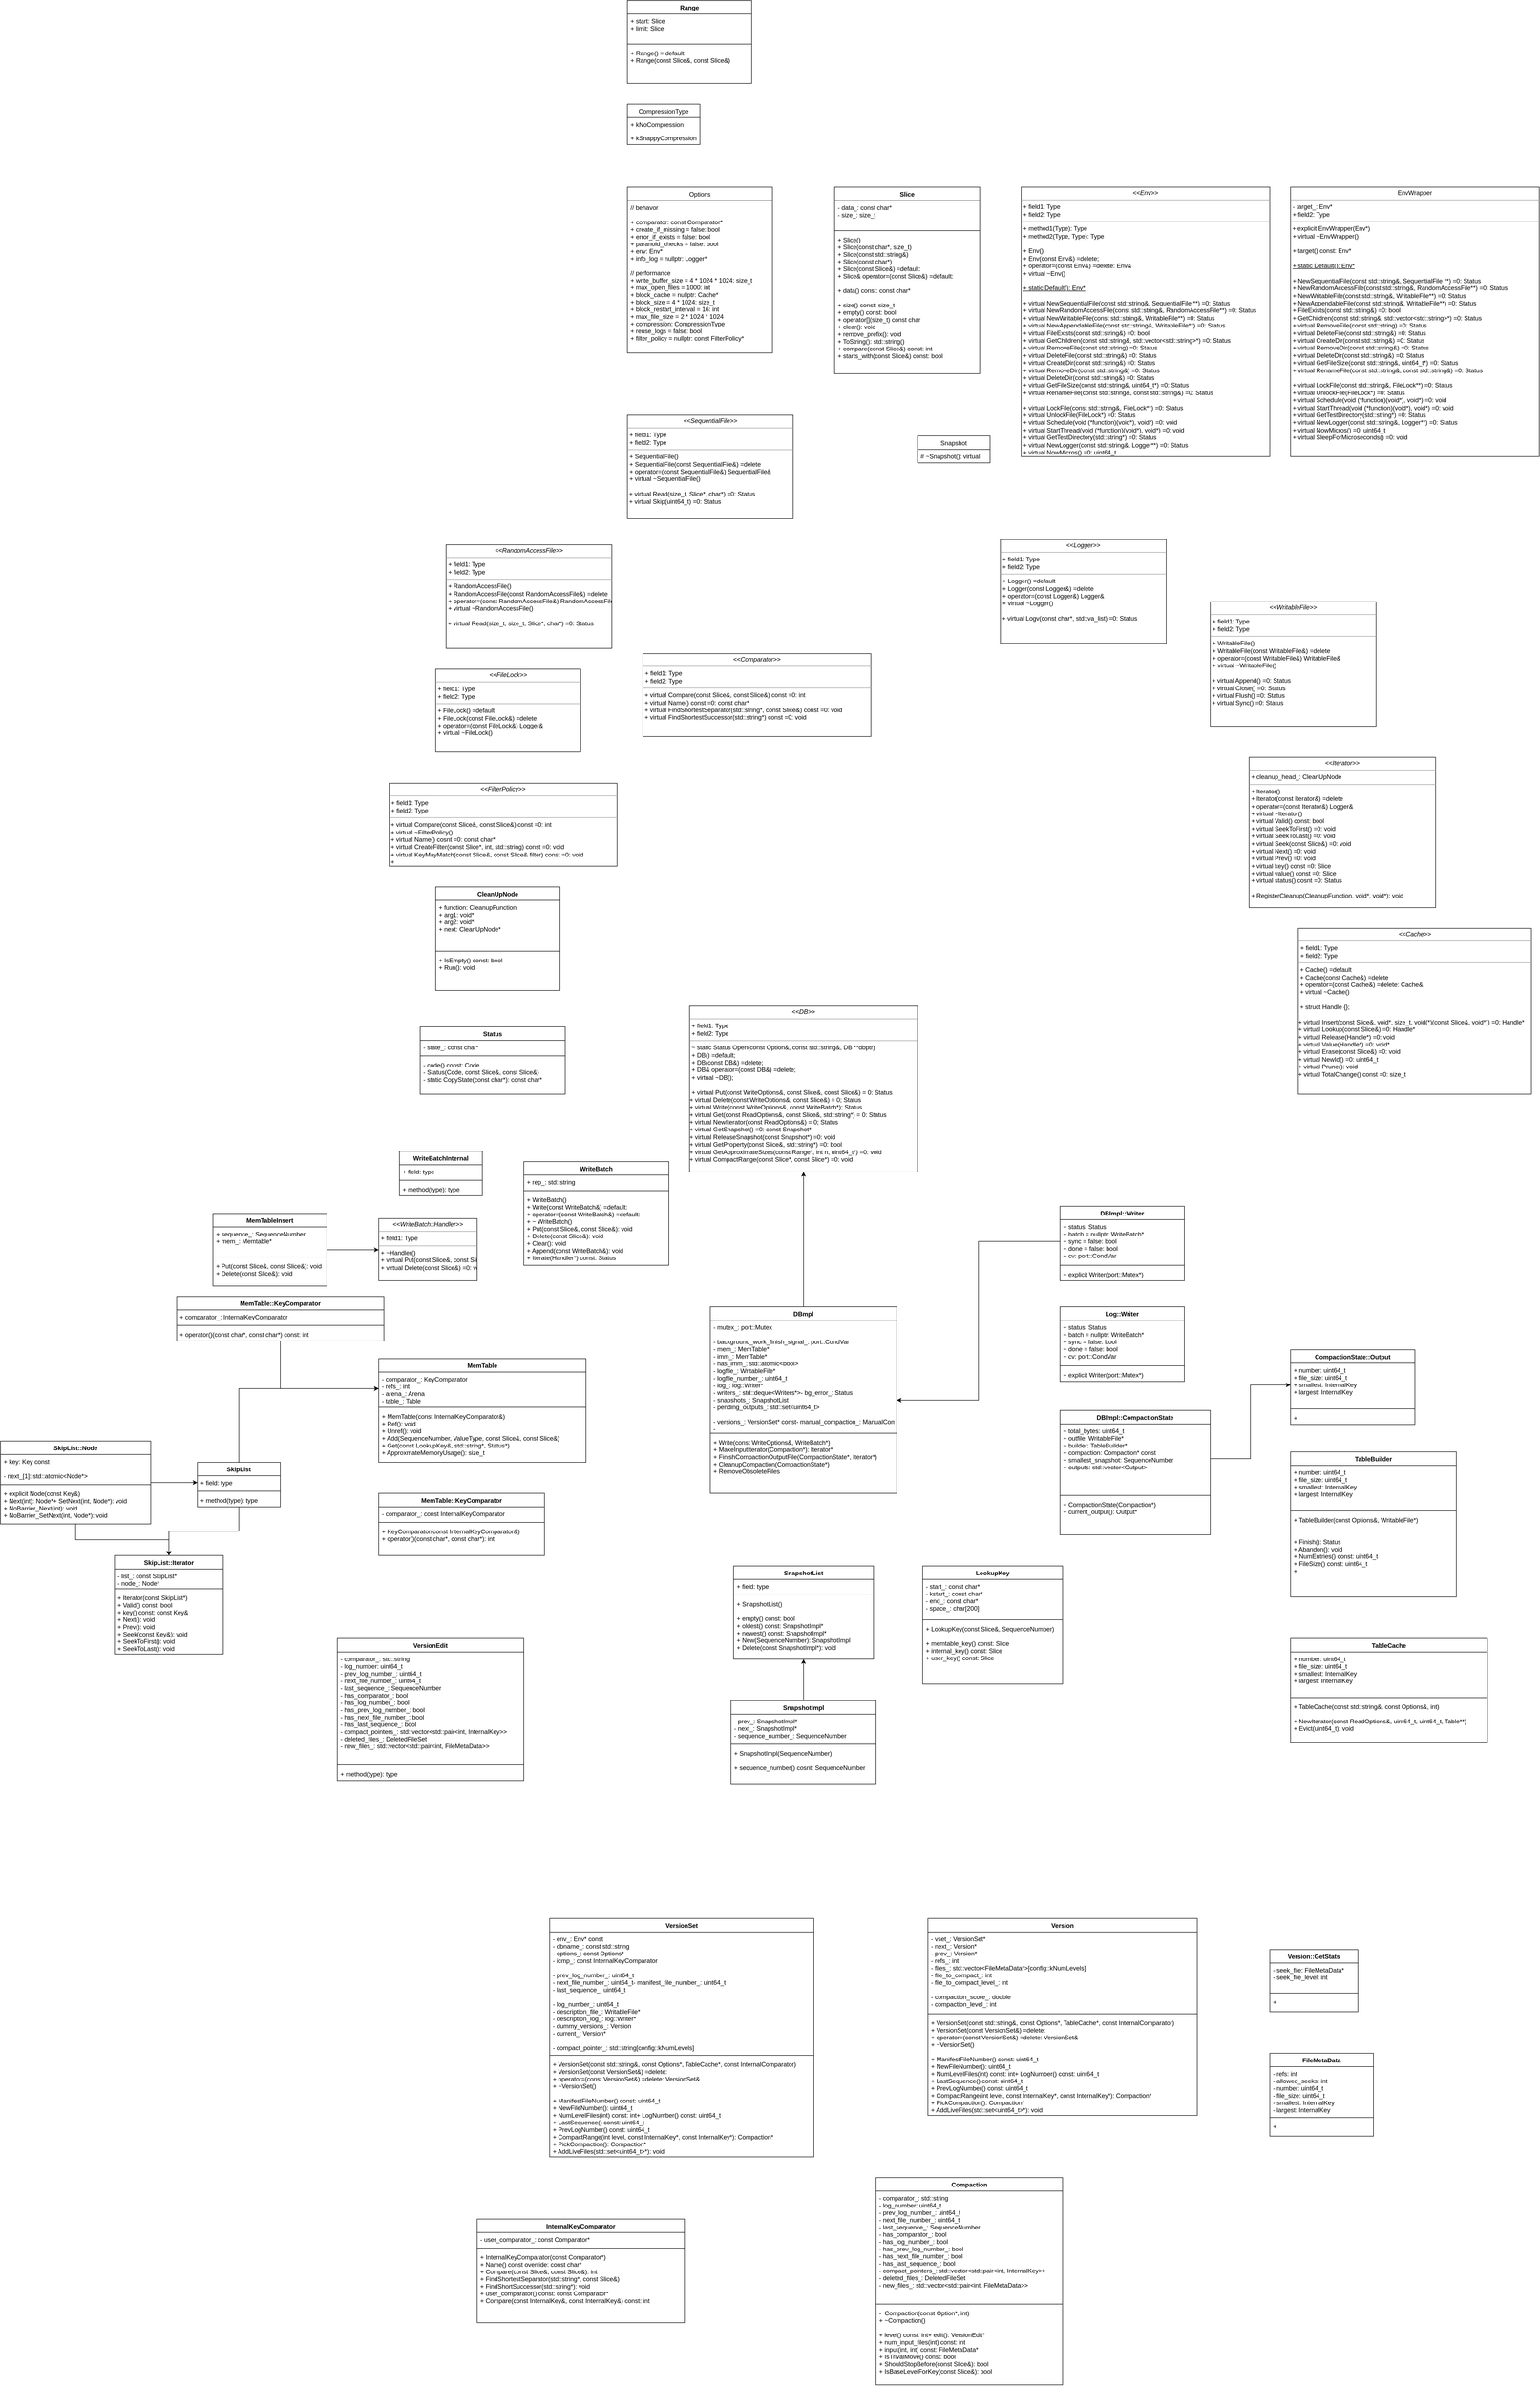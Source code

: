 <mxfile version="20.0.1" type="github">
  <diagram id="EeYemYDFPTXqTynd58sL" name="Page-1">
    <mxGraphModel dx="3159" dy="796" grid="1" gridSize="10" guides="1" tooltips="1" connect="1" arrows="1" fold="1" page="1" pageScale="1" pageWidth="850" pageHeight="1100" math="0" shadow="0">
      <root>
        <mxCell id="0" />
        <mxCell id="1" parent="0" />
        <mxCell id="X3R0SZMDiFQFNyOITrhu-1" value="Snapshot" style="swimlane;fontStyle=0;childLayout=stackLayout;horizontal=1;startSize=26;fillColor=none;horizontalStack=0;resizeParent=1;resizeParentMax=0;resizeLast=0;collapsible=1;marginBottom=0;" parent="1" vertex="1">
          <mxGeometry x="760" y="1120" width="140" height="52" as="geometry" />
        </mxCell>
        <mxCell id="X3R0SZMDiFQFNyOITrhu-2" value="# ~Snapshot(): virtual" style="text;strokeColor=none;fillColor=none;align=left;verticalAlign=top;spacingLeft=4;spacingRight=4;overflow=hidden;rotatable=0;points=[[0,0.5],[1,0.5]];portConstraint=eastwest;" parent="X3R0SZMDiFQFNyOITrhu-1" vertex="1">
          <mxGeometry y="26" width="140" height="26" as="geometry" />
        </mxCell>
        <mxCell id="X3R0SZMDiFQFNyOITrhu-5" value="Range" style="swimlane;fontStyle=1;align=center;verticalAlign=top;childLayout=stackLayout;horizontal=1;startSize=26;horizontalStack=0;resizeParent=1;resizeParentMax=0;resizeLast=0;collapsible=1;marginBottom=0;" parent="1" vertex="1">
          <mxGeometry x="200" y="280" width="240" height="160" as="geometry" />
        </mxCell>
        <mxCell id="X3R0SZMDiFQFNyOITrhu-6" value="+ start: Slice&#xa;+ limit: Slice&#xa;" style="text;strokeColor=none;fillColor=none;align=left;verticalAlign=top;spacingLeft=4;spacingRight=4;overflow=hidden;rotatable=0;points=[[0,0.5],[1,0.5]];portConstraint=eastwest;" parent="X3R0SZMDiFQFNyOITrhu-5" vertex="1">
          <mxGeometry y="26" width="240" height="54" as="geometry" />
        </mxCell>
        <mxCell id="X3R0SZMDiFQFNyOITrhu-7" value="" style="line;strokeWidth=1;fillColor=none;align=left;verticalAlign=middle;spacingTop=-1;spacingLeft=3;spacingRight=3;rotatable=0;labelPosition=right;points=[];portConstraint=eastwest;" parent="X3R0SZMDiFQFNyOITrhu-5" vertex="1">
          <mxGeometry y="80" width="240" height="8" as="geometry" />
        </mxCell>
        <mxCell id="X3R0SZMDiFQFNyOITrhu-8" value="+ Range() = default&#xa;+ Range(const Slice&amp;, const Slice&amp;)&#xa;" style="text;strokeColor=none;fillColor=none;align=left;verticalAlign=top;spacingLeft=4;spacingRight=4;overflow=hidden;rotatable=0;points=[[0,0.5],[1,0.5]];portConstraint=eastwest;" parent="X3R0SZMDiFQFNyOITrhu-5" vertex="1">
          <mxGeometry y="88" width="240" height="72" as="geometry" />
        </mxCell>
        <mxCell id="X3R0SZMDiFQFNyOITrhu-14" value="&lt;p style=&quot;margin:0px;margin-top:4px;text-align:center;&quot;&gt;&lt;i&gt;&amp;lt;&amp;lt;DB&amp;gt;&amp;gt;&lt;/i&gt;&lt;br&gt;&lt;/p&gt;&lt;hr size=&quot;1&quot;&gt;&lt;p style=&quot;margin:0px;margin-left:4px;&quot;&gt;+ field1: Type&lt;br&gt;+ field2: Type&lt;/p&gt;&lt;hr size=&quot;1&quot;&gt;&lt;p style=&quot;margin:0px;margin-left:4px;&quot;&gt;~ static Status Open(const Option&amp;amp;, const std::string&amp;amp;, DB **dbptr)&lt;/p&gt;&lt;p style=&quot;margin:0px;margin-left:4px;&quot;&gt;+ DB() =default;&lt;/p&gt;&lt;p style=&quot;margin:0px;margin-left:4px;&quot;&gt;+ DB(const DB&amp;amp;) =delete;&lt;/p&gt;&lt;p style=&quot;margin:0px;margin-left:4px;&quot;&gt;+ DB&amp;amp; operator=(const DB&amp;amp;) =delete;&lt;/p&gt;&lt;p style=&quot;margin:0px;margin-left:4px;&quot;&gt;+ virtual ~DB();&lt;/p&gt;&lt;p style=&quot;margin:0px;margin-left:4px;&quot;&gt;&lt;br&gt;&lt;/p&gt;&lt;p style=&quot;margin:0px;margin-left:4px;&quot;&gt;+ virtual Put(const WriteOptions&amp;amp;, const Slice&amp;amp;, const Slice&amp;amp;) = 0: Status&lt;/p&gt;&lt;div&gt;+ virtual Delete(const WriteOptions&amp;amp;, const Slice&amp;amp;) = 0; Status&lt;br&gt;&lt;/div&gt;&lt;div&gt;+ virtual Write(const WriteOptions&amp;amp;, const WriteBatch*); Status&lt;/div&gt;&lt;div&gt;+ virtual Get(const ReadOptions&amp;amp;, const Slice&amp;amp;, std::string*) = 0: Status&lt;/div&gt;&lt;div&gt;+ virtual NewIterator(const ReadOptions&amp;amp;) = 0; Status&lt;/div&gt;&lt;div&gt;+ virtual GetSnapshot() =0: const Snapshot*&lt;/div&gt;&lt;div&gt;+ virtual ReleaseSnapshot(const Snapshot*) =0: void&lt;/div&gt;&lt;div&gt;+ virtual GetProperty(const Slice&amp;amp;, std::string*) =0: bool&lt;/div&gt;&lt;div&gt;+ virtual GetApproximateSizes(const Range*, int n, uint64_t*) =0: void&lt;/div&gt;&lt;div&gt;+ virtual CompactRange(const Slice*, const Slice*) =0: void&lt;br&gt;&lt;/div&gt;" style="verticalAlign=top;align=left;overflow=fill;fontSize=12;fontFamily=Helvetica;html=1;" parent="1" vertex="1">
          <mxGeometry x="320" y="2220" width="440" height="320" as="geometry" />
        </mxCell>
        <mxCell id="X3R0SZMDiFQFNyOITrhu-15" value="CompressionType" style="swimlane;fontStyle=0;childLayout=stackLayout;horizontal=1;startSize=26;fillColor=none;horizontalStack=0;resizeParent=1;resizeParentMax=0;resizeLast=0;collapsible=1;marginBottom=0;" parent="1" vertex="1">
          <mxGeometry x="200" y="480" width="140" height="78" as="geometry" />
        </mxCell>
        <mxCell id="X3R0SZMDiFQFNyOITrhu-16" value="+ kNoCompression" style="text;strokeColor=none;fillColor=none;align=left;verticalAlign=top;spacingLeft=4;spacingRight=4;overflow=hidden;rotatable=0;points=[[0,0.5],[1,0.5]];portConstraint=eastwest;" parent="X3R0SZMDiFQFNyOITrhu-15" vertex="1">
          <mxGeometry y="26" width="140" height="26" as="geometry" />
        </mxCell>
        <mxCell id="X3R0SZMDiFQFNyOITrhu-18" value="+ kSnappyCompression" style="text;strokeColor=none;fillColor=none;align=left;verticalAlign=top;spacingLeft=4;spacingRight=4;overflow=hidden;rotatable=0;points=[[0,0.5],[1,0.5]];portConstraint=eastwest;" parent="X3R0SZMDiFQFNyOITrhu-15" vertex="1">
          <mxGeometry y="52" width="140" height="26" as="geometry" />
        </mxCell>
        <mxCell id="X3R0SZMDiFQFNyOITrhu-19" value="Options" style="swimlane;fontStyle=0;childLayout=stackLayout;horizontal=1;startSize=26;fillColor=none;horizontalStack=0;resizeParent=1;resizeParentMax=0;resizeLast=0;collapsible=1;marginBottom=0;" parent="1" vertex="1">
          <mxGeometry x="200" y="640" width="280" height="320" as="geometry" />
        </mxCell>
        <mxCell id="X3R0SZMDiFQFNyOITrhu-20" value="// behavor&#xa;&#xa;+ comparator: const Comparator*&#xa;+ create_if_missing = false: bool&#xa;+ error_if_exists = false: bool&#xa;+ paranoid_checks = false: bool&#xa;+ env: Env*&#xa;+ info_log = nullptr: Logger*&#xa;&#xa;// performance&#xa;+ write_buffer_size = 4 * 1024 * 1024: size_t&#xa;+ max_open_files = 1000: int&#xa;+ block_cache = nullptr: Cache*&#xa;+ block_size = 4 * 1024: size_t&#xa;+ block_restart_interval = 16: int&#xa;+ max_file_size = 2 * 1024 * 1024&#xa;+ compression: CompressionType&#xa;+ reuse_logs = false: bool&#xa;+ filter_policy = nullptr: const FilterPolicy*&#xa;" style="text;strokeColor=none;fillColor=none;align=left;verticalAlign=top;spacingLeft=4;spacingRight=4;overflow=hidden;rotatable=0;points=[[0,0.5],[1,0.5]];portConstraint=eastwest;" parent="X3R0SZMDiFQFNyOITrhu-19" vertex="1">
          <mxGeometry y="26" width="280" height="294" as="geometry" />
        </mxCell>
        <mxCell id="X3R0SZMDiFQFNyOITrhu-23" value="Slice" style="swimlane;fontStyle=1;align=center;verticalAlign=top;childLayout=stackLayout;horizontal=1;startSize=26;horizontalStack=0;resizeParent=1;resizeParentMax=0;resizeLast=0;collapsible=1;marginBottom=0;" parent="1" vertex="1">
          <mxGeometry x="600" y="640" width="280" height="360" as="geometry" />
        </mxCell>
        <mxCell id="X3R0SZMDiFQFNyOITrhu-24" value="- data_: const char*&#xa;- size_: size_t&#xa;" style="text;strokeColor=none;fillColor=none;align=left;verticalAlign=top;spacingLeft=4;spacingRight=4;overflow=hidden;rotatable=0;points=[[0,0.5],[1,0.5]];portConstraint=eastwest;" parent="X3R0SZMDiFQFNyOITrhu-23" vertex="1">
          <mxGeometry y="26" width="280" height="54" as="geometry" />
        </mxCell>
        <mxCell id="X3R0SZMDiFQFNyOITrhu-25" value="" style="line;strokeWidth=1;fillColor=none;align=left;verticalAlign=middle;spacingTop=-1;spacingLeft=3;spacingRight=3;rotatable=0;labelPosition=right;points=[];portConstraint=eastwest;" parent="X3R0SZMDiFQFNyOITrhu-23" vertex="1">
          <mxGeometry y="80" width="280" height="8" as="geometry" />
        </mxCell>
        <mxCell id="X3R0SZMDiFQFNyOITrhu-26" value="+ Slice()&#xa;+ Slice(const char*, size_t)&#xa;+ Slice(const std::string&amp;)&#xa;+ Slice(const char*)&#xa;+ Slice(const Slice&amp;) =default:&#xa;+ Slice&amp; operator=(const Slice&amp;) =default:&#xa;&#xa;+ data() const: const char* &#xa;&#xa;+ size() const: size_t&#xa;+ empty() const: bool&#xa;+ operator[](size_t) const char&#xa;+ clear(): void&#xa;+ remove_prefix(): void&#xa;+ ToString(): std::string()&#xa;+ compare(const Slice&amp;) const: int&#xa;+ starts_with(const Slice&amp;) const: bool&#xa;&#xa;" style="text;strokeColor=none;fillColor=none;align=left;verticalAlign=top;spacingLeft=4;spacingRight=4;overflow=hidden;rotatable=0;points=[[0,0.5],[1,0.5]];portConstraint=eastwest;" parent="X3R0SZMDiFQFNyOITrhu-23" vertex="1">
          <mxGeometry y="88" width="280" height="272" as="geometry" />
        </mxCell>
        <mxCell id="X3R0SZMDiFQFNyOITrhu-31" value="&lt;p style=&quot;margin:0px;margin-top:4px;text-align:center;&quot;&gt;&lt;i&gt;&amp;lt;&amp;lt;Env&amp;gt;&amp;gt;&lt;/i&gt;&lt;br&gt;&lt;/p&gt;&lt;hr size=&quot;1&quot;&gt;&lt;p style=&quot;margin:0px;margin-left:4px;&quot;&gt;+ field1: Type&lt;br&gt;+ field2: Type&lt;/p&gt;&lt;hr size=&quot;1&quot;&gt;&lt;p style=&quot;margin:0px;margin-left:4px;&quot;&gt;+ method1(Type): Type&lt;br&gt;+ method2(Type, Type): Type&lt;/p&gt;&lt;p style=&quot;margin:0px;margin-left:4px;&quot;&gt;&lt;br&gt;&lt;/p&gt;&lt;p style=&quot;margin:0px;margin-left:4px;&quot;&gt;+ Env()&lt;/p&gt;&lt;p style=&quot;margin:0px;margin-left:4px;&quot;&gt;+ Env(const Env&amp;amp;) =delete;&lt;/p&gt;&lt;p style=&quot;margin:0px;margin-left:4px;&quot;&gt;+ operator=(const Env&amp;amp;) =delete: Env&amp;amp;&lt;/p&gt;&lt;p style=&quot;margin:0px;margin-left:4px;&quot;&gt;+ virtual ~Env()&lt;/p&gt;&lt;p style=&quot;margin:0px;margin-left:4px;&quot;&gt;&lt;u&gt;&lt;br&gt;&lt;/u&gt;&lt;/p&gt;&lt;p style=&quot;margin:0px;margin-left:4px;&quot;&gt;&lt;u&gt;+ static Default(): Env*&lt;/u&gt;&lt;/p&gt;&lt;p style=&quot;margin:0px;margin-left:4px;&quot;&gt;&lt;u&gt;&lt;br&gt;&lt;/u&gt;&lt;/p&gt;&lt;p style=&quot;margin:0px;margin-left:4px;&quot;&gt;+ virtual NewSequentialFile(const std::string&amp;amp;, SequentialFile **) =0: Status&lt;/p&gt;&lt;p style=&quot;margin:0px;margin-left:4px;&quot;&gt;+ virtual NewRandomAccessFile(const std::string&amp;amp;, RandomAccessFile**) =0: Status&lt;u&gt;&lt;br&gt;&lt;/u&gt;&lt;/p&gt;&lt;p style=&quot;margin:0px;margin-left:4px;&quot;&gt;+ virtual NewWritableFile(const std::string&amp;amp;, WritableFile**) =0: Status&lt;/p&gt;&lt;p style=&quot;margin:0px;margin-left:4px;&quot;&gt;+ virtual NewAppendableFile(const std::string&amp;amp;, WritableFile**) =0: Status&lt;/p&gt;&lt;p style=&quot;margin:0px;margin-left:4px;&quot;&gt;+ virtual FileExists(const std::string&amp;amp;) =0: bool&lt;/p&gt;&lt;p style=&quot;margin:0px;margin-left:4px;&quot;&gt;+ virtual GetChildren(const std::string&amp;amp;, std::vector&amp;lt;std::string&amp;gt;*) =0: Status&lt;/p&gt;&lt;p style=&quot;margin:0px;margin-left:4px;&quot;&gt;+ virtual RemoveFile(const std::string) =0: Status&lt;/p&gt;&lt;p style=&quot;margin:0px;margin-left:4px;&quot;&gt;+ virtual DeleteFile(const std::string&amp;amp;) =0: Status&lt;/p&gt;&lt;p style=&quot;margin:0px;margin-left:4px;&quot;&gt;+ virtual CreateDir(const std::string&amp;amp;) =0: Status&lt;/p&gt;&lt;p style=&quot;margin:0px;margin-left:4px;&quot;&gt;+ virtual RemoveDir(const std::string&amp;amp;) =0: Status&lt;/p&gt;&lt;p style=&quot;margin:0px;margin-left:4px;&quot;&gt;+ virtual DeleteDir(const std::string&amp;amp;) =0: Status&lt;/p&gt;&lt;p style=&quot;margin:0px;margin-left:4px;&quot;&gt;+ virtual GetFileSize(const std::string&amp;amp;, uint64_t*) =0: Status&lt;/p&gt;&lt;p style=&quot;margin:0px;margin-left:4px;&quot;&gt;+ virtual RenameFile(const std::string&amp;amp;, const std::string&amp;amp;) =0: Status&lt;/p&gt;&lt;p style=&quot;margin:0px;margin-left:4px;&quot;&gt;&lt;br&gt;&lt;/p&gt;&lt;p style=&quot;margin:0px;margin-left:4px;&quot;&gt;+ virtual LockFile(const std::string&amp;amp;, FileLock**) =0: Status&lt;/p&gt;&lt;p style=&quot;margin:0px;margin-left:4px;&quot;&gt;+ virtual UnlockFile(FileLock*) =0: Status&lt;/p&gt;&lt;p style=&quot;margin:0px;margin-left:4px;&quot;&gt;+ virtual Schedule(void (*function)(void*), void*) =0: void&lt;/p&gt;&lt;p style=&quot;margin:0px;margin-left:4px;&quot;&gt;+ virtual StartThread(void (*function)(void*), void*) =0: void&lt;/p&gt;&lt;p style=&quot;margin:0px;margin-left:4px;&quot;&gt;+ virtual GetTestDirectory(std::string*) =0: Status&lt;/p&gt;&lt;p style=&quot;margin:0px;margin-left:4px;&quot;&gt;+ virtual NewLogger(const std::string&amp;amp;, Logger**) =0: Status&lt;/p&gt;&lt;p style=&quot;margin:0px;margin-left:4px;&quot;&gt;+ virtual NowMicros() =0: uint64_t&lt;/p&gt;&lt;p style=&quot;margin:0px;margin-left:4px;&quot;&gt;+ virtual SleepForMicroseconds() =0: void&lt;br&gt;&lt;/p&gt;" style="verticalAlign=top;align=left;overflow=fill;fontSize=12;fontFamily=Helvetica;html=1;" parent="1" vertex="1">
          <mxGeometry x="960" y="640" width="480" height="520" as="geometry" />
        </mxCell>
        <mxCell id="X3R0SZMDiFQFNyOITrhu-32" value="&lt;p style=&quot;margin:0px;margin-top:4px;text-align:center;&quot;&gt;&lt;i&gt;&amp;lt;&amp;lt;SequentialFile&amp;gt;&amp;gt;&lt;/i&gt;&lt;br&gt;&lt;/p&gt;&lt;hr size=&quot;1&quot;&gt;&lt;p style=&quot;margin:0px;margin-left:4px;&quot;&gt;+ field1: Type&lt;br&gt;+ field2: Type&lt;/p&gt;&lt;hr size=&quot;1&quot;&gt;&lt;p style=&quot;margin:0px;margin-left:4px;&quot;&gt;+ SequentialFile()&lt;/p&gt;&lt;p style=&quot;margin:0px;margin-left:4px;&quot;&gt;+ SequentialFile(const SequentialFile&amp;amp;) =delete&lt;/p&gt;&lt;p style=&quot;margin:0px;margin-left:4px;&quot;&gt;+ operator=(const SequentialFile&amp;amp;) SequentialFile&amp;amp;&lt;/p&gt;&lt;p style=&quot;margin:0px;margin-left:4px;&quot;&gt;+ virtual ~SequentialFile()&lt;/p&gt;&lt;p style=&quot;margin:0px;margin-left:4px;&quot;&gt;&lt;br&gt;&lt;/p&gt;&lt;div&gt;&amp;nbsp;+ virtual Read(size_t, Slice*, char*) =0: Status&lt;/div&gt;&lt;div&gt;&amp;nbsp;+ virtual Skip(uint64_t) =0: Status&lt;br&gt;&lt;/div&gt;" style="verticalAlign=top;align=left;overflow=fill;fontSize=12;fontFamily=Helvetica;html=1;" parent="1" vertex="1">
          <mxGeometry x="200" y="1080" width="320" height="200" as="geometry" />
        </mxCell>
        <mxCell id="X3R0SZMDiFQFNyOITrhu-33" value="&lt;p style=&quot;margin:0px;margin-top:4px;text-align:center;&quot;&gt;&lt;i&gt;&amp;lt;&amp;lt;RandomAccessFile&amp;gt;&amp;gt;&lt;/i&gt;&lt;br&gt;&lt;/p&gt;&lt;hr size=&quot;1&quot;&gt;&lt;p style=&quot;margin:0px;margin-left:4px;&quot;&gt;+ field1: Type&lt;br&gt;+ field2: Type&lt;/p&gt;&lt;hr size=&quot;1&quot;&gt;&lt;p style=&quot;margin:0px;margin-left:4px;&quot;&gt;+ RandomAccessFile()&lt;/p&gt;&lt;p style=&quot;margin:0px;margin-left:4px;&quot;&gt;+ RandomAccessFile(const RandomAccessFile&amp;amp;) =delete&lt;/p&gt;&lt;p style=&quot;margin:0px;margin-left:4px;&quot;&gt;+ operator=(const RandomAccessFile&amp;amp;) RandomAccessFile&amp;amp;&lt;/p&gt;&lt;p style=&quot;margin:0px;margin-left:4px;&quot;&gt;+ virtual ~RandomAccessFile()&lt;/p&gt;&lt;p style=&quot;margin:0px;margin-left:4px;&quot;&gt;&lt;br&gt;&lt;/p&gt;&lt;div&gt;&amp;nbsp;+ virtual Read(size_t, size_t, Slice*, char*) =0: Status&lt;/div&gt;" style="verticalAlign=top;align=left;overflow=fill;fontSize=12;fontFamily=Helvetica;html=1;" parent="1" vertex="1">
          <mxGeometry x="-150" y="1330" width="320" height="200" as="geometry" />
        </mxCell>
        <mxCell id="X3R0SZMDiFQFNyOITrhu-53" value="&lt;p style=&quot;margin:0px;margin-top:4px;text-align:center;&quot;&gt;&lt;i&gt;&amp;lt;&amp;lt;WritableFile&amp;gt;&amp;gt;&lt;/i&gt;&lt;br&gt;&lt;/p&gt;&lt;hr size=&quot;1&quot;&gt;&lt;p style=&quot;margin:0px;margin-left:4px;&quot;&gt;+ field1: Type&lt;br&gt;+ field2: Type&lt;/p&gt;&lt;hr size=&quot;1&quot;&gt;&lt;p style=&quot;margin:0px;margin-left:4px;&quot;&gt;+ WritableFile()&lt;/p&gt;&lt;p style=&quot;margin:0px;margin-left:4px;&quot;&gt;+ WritableFile(const WritableFile&amp;amp;) =delete&lt;/p&gt;&lt;p style=&quot;margin:0px;margin-left:4px;&quot;&gt;+ operator=(const WritableFile&amp;amp;) WritableFile&amp;amp;&lt;/p&gt;&lt;p style=&quot;margin:0px;margin-left:4px;&quot;&gt;+ virtual ~WritableFile()&lt;/p&gt;&lt;p style=&quot;margin:0px;margin-left:4px;&quot;&gt;&lt;br&gt;&lt;/p&gt;&lt;div&gt;&amp;nbsp;+ virtual Append() =0: Status&lt;/div&gt;&lt;div&gt;&amp;nbsp;+ virtual Close() =0: Status&lt;/div&gt;&lt;div&gt;&amp;nbsp;+ virtual Flush() =0: Status&lt;/div&gt;&lt;div&gt;&amp;nbsp;+ virtual Sync() =0: Status&lt;br&gt;&lt;/div&gt;" style="verticalAlign=top;align=left;overflow=fill;fontSize=12;fontFamily=Helvetica;html=1;" parent="1" vertex="1">
          <mxGeometry x="1325" y="1440" width="320" height="240" as="geometry" />
        </mxCell>
        <mxCell id="X3R0SZMDiFQFNyOITrhu-54" value="&lt;p style=&quot;margin:0px;margin-top:4px;text-align:center;&quot;&gt;&lt;i&gt;&amp;lt;&amp;lt;Logger&amp;gt;&amp;gt;&lt;/i&gt;&lt;br&gt;&lt;/p&gt;&lt;hr size=&quot;1&quot;&gt;&lt;p style=&quot;margin:0px;margin-left:4px;&quot;&gt;+ field1: Type&lt;br&gt;+ field2: Type&lt;/p&gt;&lt;hr size=&quot;1&quot;&gt;&lt;p style=&quot;margin:0px;margin-left:4px;&quot;&gt;+ Logger() =default&lt;br&gt;&lt;/p&gt;&lt;p style=&quot;margin:0px;margin-left:4px;&quot;&gt;+ Logger(const Logger&amp;amp;) =delete&lt;/p&gt;&lt;p style=&quot;margin:0px;margin-left:4px;&quot;&gt;+ operator=(const Logger&amp;amp;) Logger&amp;amp;&lt;/p&gt;&lt;p style=&quot;margin:0px;margin-left:4px;&quot;&gt;+ virtual ~Logger()&lt;/p&gt;&lt;p style=&quot;margin:0px;margin-left:4px;&quot;&gt;&lt;br&gt;&lt;/p&gt;&lt;div&gt;&amp;nbsp;+ virtual Logv(const char*, std::va_list) =0: Status&lt;/div&gt;" style="verticalAlign=top;align=left;overflow=fill;fontSize=12;fontFamily=Helvetica;html=1;" parent="1" vertex="1">
          <mxGeometry x="920" y="1320" width="320" height="200" as="geometry" />
        </mxCell>
        <mxCell id="X3R0SZMDiFQFNyOITrhu-55" value="&lt;p style=&quot;margin:0px;margin-top:4px;text-align:center;&quot;&gt;&lt;i&gt;&amp;lt;&amp;lt;FileLock&amp;gt;&amp;gt;&lt;/i&gt;&lt;br&gt;&lt;/p&gt;&lt;hr size=&quot;1&quot;&gt;&lt;p style=&quot;margin:0px;margin-left:4px;&quot;&gt;+ field1: Type&lt;br&gt;+ field2: Type&lt;/p&gt;&lt;hr size=&quot;1&quot;&gt;&lt;p style=&quot;margin:0px;margin-left:4px;&quot;&gt;+ FileLock() =default&lt;br&gt;&lt;/p&gt;&lt;p style=&quot;margin:0px;margin-left:4px;&quot;&gt;+ FileLock(const FileLock&amp;amp;) =delete&lt;/p&gt;&lt;p style=&quot;margin:0px;margin-left:4px;&quot;&gt;+ operator=(const FileLock&amp;amp;) Logger&amp;amp;&lt;/p&gt;&lt;p style=&quot;margin:0px;margin-left:4px;&quot;&gt;+ virtual ~FileLock()&lt;/p&gt;" style="verticalAlign=top;align=left;overflow=fill;fontSize=12;fontFamily=Helvetica;html=1;" parent="1" vertex="1">
          <mxGeometry x="-170" y="1570" width="280" height="160" as="geometry" />
        </mxCell>
        <mxCell id="X3R0SZMDiFQFNyOITrhu-56" value="&lt;p style=&quot;margin:0px;margin-top:4px;text-align:center;&quot;&gt;EnvWrapper&lt;br&gt;&lt;/p&gt;&lt;hr size=&quot;1&quot;&gt;&lt;p style=&quot;margin:0px;margin-left:4px;&quot;&gt;- target_: Env*&lt;br&gt;+ field2: Type&lt;/p&gt;&lt;hr size=&quot;1&quot;&gt;&amp;nbsp;+ explicit EnvWrapper(Env*)&lt;p style=&quot;margin:0px;margin-left:4px;&quot;&gt;+ virtual ~EnvWrapper()&lt;/p&gt;&lt;p style=&quot;margin:0px;margin-left:4px;&quot;&gt;&lt;br&gt;&lt;/p&gt;&lt;p style=&quot;margin:0px;margin-left:4px;&quot;&gt;+ target() const: Env*&lt;br&gt;&lt;/p&gt;&lt;p style=&quot;margin:0px;margin-left:4px;&quot;&gt;&lt;u&gt;&lt;br&gt;&lt;/u&gt;&lt;/p&gt;&lt;p style=&quot;margin:0px;margin-left:4px;&quot;&gt;&lt;u&gt;+ static Default(): Env*&lt;/u&gt;&lt;/p&gt;&lt;p style=&quot;margin:0px;margin-left:4px;&quot;&gt;&lt;u&gt;&lt;br&gt;&lt;/u&gt;&lt;/p&gt;&lt;p style=&quot;margin:0px;margin-left:4px;&quot;&gt;+ NewSequentialFile(const std::string&amp;amp;, SequentialFile **) =0: Status&lt;/p&gt;&lt;p style=&quot;margin:0px;margin-left:4px;&quot;&gt;+ NewRandomAccessFile(const std::string&amp;amp;, RandomAccessFile**) =0: Status&lt;u&gt;&lt;br&gt;&lt;/u&gt;&lt;/p&gt;&lt;p style=&quot;margin:0px;margin-left:4px;&quot;&gt;+ NewWritableFile(const std::string&amp;amp;, WritableFile**) =0: Status&lt;/p&gt;&lt;p style=&quot;margin:0px;margin-left:4px;&quot;&gt;+ NewAppendableFile(const std::string&amp;amp;, WritableFile**) =0: Status&lt;/p&gt;&lt;p style=&quot;margin:0px;margin-left:4px;&quot;&gt;+ FileExists(const std::string&amp;amp;) =0: bool&lt;/p&gt;&lt;p style=&quot;margin:0px;margin-left:4px;&quot;&gt;+ GetChildren(const std::string&amp;amp;, std::vector&amp;lt;std::string&amp;gt;*) =0: Status&lt;/p&gt;&lt;p style=&quot;margin:0px;margin-left:4px;&quot;&gt;+ virtual RemoveFile(const std::string) =0: Status&lt;/p&gt;&lt;p style=&quot;margin:0px;margin-left:4px;&quot;&gt;+ virtual DeleteFile(const std::string&amp;amp;) =0: Status&lt;/p&gt;&lt;p style=&quot;margin:0px;margin-left:4px;&quot;&gt;+ virtual CreateDir(const std::string&amp;amp;) =0: Status&lt;/p&gt;&lt;p style=&quot;margin:0px;margin-left:4px;&quot;&gt;+ virtual RemoveDir(const std::string&amp;amp;) =0: Status&lt;/p&gt;&lt;p style=&quot;margin:0px;margin-left:4px;&quot;&gt;+ virtual DeleteDir(const std::string&amp;amp;) =0: Status&lt;/p&gt;&lt;p style=&quot;margin:0px;margin-left:4px;&quot;&gt;+ virtual GetFileSize(const std::string&amp;amp;, uint64_t*) =0: Status&lt;/p&gt;&lt;p style=&quot;margin:0px;margin-left:4px;&quot;&gt;+ virtual RenameFile(const std::string&amp;amp;, const std::string&amp;amp;) =0: Status&lt;/p&gt;&lt;p style=&quot;margin:0px;margin-left:4px;&quot;&gt;&lt;br&gt;&lt;/p&gt;&lt;p style=&quot;margin:0px;margin-left:4px;&quot;&gt;+ virtual LockFile(const std::string&amp;amp;, FileLock**) =0: Status&lt;/p&gt;&lt;p style=&quot;margin:0px;margin-left:4px;&quot;&gt;+ virtual UnlockFile(FileLock*) =0: Status&lt;/p&gt;&lt;p style=&quot;margin:0px;margin-left:4px;&quot;&gt;+ virtual Schedule(void (*function)(void*), void*) =0: void&lt;/p&gt;&lt;p style=&quot;margin:0px;margin-left:4px;&quot;&gt;+ virtual StartThread(void (*function)(void*), void*) =0: void&lt;/p&gt;&lt;p style=&quot;margin:0px;margin-left:4px;&quot;&gt;+ virtual GetTestDirectory(std::string*) =0: Status&lt;/p&gt;&lt;p style=&quot;margin:0px;margin-left:4px;&quot;&gt;+ virtual NewLogger(const std::string&amp;amp;, Logger**) =0: Status&lt;/p&gt;&lt;p style=&quot;margin:0px;margin-left:4px;&quot;&gt;+ virtual NowMicros() =0: uint64_t&lt;/p&gt;&lt;p style=&quot;margin:0px;margin-left:4px;&quot;&gt;+ virtual SleepForMicroseconds() =0: void&lt;br&gt;&lt;/p&gt;" style="verticalAlign=top;align=left;overflow=fill;fontSize=12;fontFamily=Helvetica;html=1;" parent="1" vertex="1">
          <mxGeometry x="1480" y="640" width="480" height="520" as="geometry" />
        </mxCell>
        <mxCell id="X3R0SZMDiFQFNyOITrhu-57" value="&lt;p style=&quot;margin:0px;margin-top:4px;text-align:center;&quot;&gt;&lt;i&gt;&amp;lt;&amp;lt;Comparator&amp;gt;&amp;gt;&lt;/i&gt;&lt;br&gt;&lt;/p&gt;&lt;hr size=&quot;1&quot;&gt;&lt;p style=&quot;margin:0px;margin-left:4px;&quot;&gt;+ field1: Type&lt;br&gt;+ field2: Type&lt;/p&gt;&lt;hr size=&quot;1&quot;&gt;&lt;div&gt;&amp;nbsp;+ virtual Compare(const Slice&amp;amp;, const Slice&amp;amp;) const =0: int&lt;/div&gt;&lt;div&gt;&amp;nbsp;+ virtual Name() const =0: const char*&lt;/div&gt;&lt;div&gt;&amp;nbsp;+ virtual FindShortestSeparator(std::string*, const Slice&amp;amp;) const =0: void&lt;/div&gt;&lt;div&gt;&amp;nbsp;+ virtual FindShortestSuccessor(std::string*) const =0: void&lt;br&gt;&lt;/div&gt;" style="verticalAlign=top;align=left;overflow=fill;fontSize=12;fontFamily=Helvetica;html=1;" parent="1" vertex="1">
          <mxGeometry x="230" y="1540" width="440" height="160" as="geometry" />
        </mxCell>
        <mxCell id="X3R0SZMDiFQFNyOITrhu-58" value="&lt;p style=&quot;margin:0px;margin-top:4px;text-align:center;&quot;&gt;&lt;i&gt;&amp;lt;&amp;lt;FilterPolicy&amp;gt;&amp;gt;&lt;/i&gt;&lt;br&gt;&lt;/p&gt;&lt;hr size=&quot;1&quot;&gt;&lt;p style=&quot;margin:0px;margin-left:4px;&quot;&gt;+ field1: Type&lt;br&gt;+ field2: Type&lt;/p&gt;&lt;hr size=&quot;1&quot;&gt;&lt;div&gt;&amp;nbsp;+ virtual Compare(const Slice&amp;amp;, const Slice&amp;amp;) const =0: int&lt;/div&gt;&lt;div&gt;&amp;nbsp;+ virtual ~FilterPolicy()&lt;/div&gt;&lt;div&gt;&amp;nbsp;+ virtual Name() cosnt =0: const char*&lt;/div&gt;&lt;div&gt;&amp;nbsp;+ virtual CreateFilter(const Slice*, int, std::string) const =0: void&lt;/div&gt;&lt;div&gt;&amp;nbsp;+ virtual KeyMayMatch(const Slice&amp;amp;, const Slice&amp;amp; filter) const =0: void&lt;/div&gt;&lt;div&gt;&amp;nbsp;+ &lt;br&gt;&lt;/div&gt;" style="verticalAlign=top;align=left;overflow=fill;fontSize=12;fontFamily=Helvetica;html=1;" parent="1" vertex="1">
          <mxGeometry x="-260" y="1790" width="440" height="160" as="geometry" />
        </mxCell>
        <mxCell id="X3R0SZMDiFQFNyOITrhu-59" value="&lt;p style=&quot;margin:0px;margin-top:4px;text-align:center;&quot;&gt;&amp;lt;&amp;lt;&lt;i&gt;Iterator&lt;/i&gt;&amp;gt;&amp;gt;&lt;br&gt;&lt;/p&gt;&lt;hr size=&quot;1&quot;&gt;&lt;p style=&quot;margin:0px;margin-left:4px;&quot;&gt;+ cleanup_head_: CleanUpNode&lt;br&gt;&lt;/p&gt;&lt;hr size=&quot;1&quot;&gt;&lt;p style=&quot;margin:0px;margin-left:4px;&quot;&gt;+ Iterator()&lt;br&gt;&lt;/p&gt;&lt;p style=&quot;margin:0px;margin-left:4px;&quot;&gt;+ Iterator(const Iterator&amp;amp;) =delete&lt;/p&gt;&lt;p style=&quot;margin:0px;margin-left:4px;&quot;&gt;+ operator=(const Iterator&amp;amp;) Logger&amp;amp;&lt;/p&gt;&lt;p style=&quot;margin:0px;margin-left:4px;&quot;&gt;+ virtual ~Iterator()&lt;/p&gt;&lt;p style=&quot;margin:0px;margin-left:4px;&quot;&gt;+ virtual Valid() const: bool&lt;/p&gt;&lt;p style=&quot;margin:0px;margin-left:4px;&quot;&gt;+ virtual SeekToFirst() =0: void&lt;/p&gt;&lt;p style=&quot;margin:0px;margin-left:4px;&quot;&gt;+ virtual SeekToLast() =0: void&lt;/p&gt;&lt;p style=&quot;margin:0px;margin-left:4px;&quot;&gt;+ virtual Seek(const Slice&amp;amp;) =0: void&lt;/p&gt;&lt;p style=&quot;margin:0px;margin-left:4px;&quot;&gt;+ virtual Next() =0: void&lt;/p&gt;&lt;p style=&quot;margin:0px;margin-left:4px;&quot;&gt;+ virtual Prev() =0: void&lt;/p&gt;&lt;p style=&quot;margin:0px;margin-left:4px;&quot;&gt;+ virtual key() const =0: Slice&lt;/p&gt;&lt;p style=&quot;margin:0px;margin-left:4px;&quot;&gt;+ virtual value() const =0: Slice&lt;/p&gt;&lt;p style=&quot;margin:0px;margin-left:4px;&quot;&gt;+ virtual status() cosnt =0: Status&lt;/p&gt;&lt;p style=&quot;margin:0px;margin-left:4px;&quot;&gt;&lt;br&gt;&lt;/p&gt;&lt;p style=&quot;margin:0px;margin-left:4px;&quot;&gt;+ RegisterCleanup(CleanupFunction, void*, void*): void&lt;br&gt;&lt;/p&gt;" style="verticalAlign=top;align=left;overflow=fill;fontSize=12;fontFamily=Helvetica;html=1;" parent="1" vertex="1">
          <mxGeometry x="1400" y="1740" width="360" height="290" as="geometry" />
        </mxCell>
        <mxCell id="X3R0SZMDiFQFNyOITrhu-60" value="CleanUpNode" style="swimlane;fontStyle=1;align=center;verticalAlign=top;childLayout=stackLayout;horizontal=1;startSize=26;horizontalStack=0;resizeParent=1;resizeParentMax=0;resizeLast=0;collapsible=1;marginBottom=0;" parent="1" vertex="1">
          <mxGeometry x="-170" y="1990" width="240" height="200" as="geometry" />
        </mxCell>
        <mxCell id="X3R0SZMDiFQFNyOITrhu-61" value="+ function: CleanupFunction&#xa;+ arg1: void*&#xa;+ arg2: void*&#xa;+ next: CleanUpNode*&#xa;" style="text;strokeColor=none;fillColor=none;align=left;verticalAlign=top;spacingLeft=4;spacingRight=4;overflow=hidden;rotatable=0;points=[[0,0.5],[1,0.5]];portConstraint=eastwest;" parent="X3R0SZMDiFQFNyOITrhu-60" vertex="1">
          <mxGeometry y="26" width="240" height="94" as="geometry" />
        </mxCell>
        <mxCell id="X3R0SZMDiFQFNyOITrhu-62" value="" style="line;strokeWidth=1;fillColor=none;align=left;verticalAlign=middle;spacingTop=-1;spacingLeft=3;spacingRight=3;rotatable=0;labelPosition=right;points=[];portConstraint=eastwest;" parent="X3R0SZMDiFQFNyOITrhu-60" vertex="1">
          <mxGeometry y="120" width="240" height="8" as="geometry" />
        </mxCell>
        <mxCell id="X3R0SZMDiFQFNyOITrhu-63" value="+ IsEmpty() const: bool&#xa;+ Run(): void&#xa;" style="text;strokeColor=none;fillColor=none;align=left;verticalAlign=top;spacingLeft=4;spacingRight=4;overflow=hidden;rotatable=0;points=[[0,0.5],[1,0.5]];portConstraint=eastwest;" parent="X3R0SZMDiFQFNyOITrhu-60" vertex="1">
          <mxGeometry y="128" width="240" height="72" as="geometry" />
        </mxCell>
        <mxCell id="X3R0SZMDiFQFNyOITrhu-64" value="&lt;p style=&quot;margin:0px;margin-top:4px;text-align:center;&quot;&gt;&lt;i&gt;&amp;lt;&amp;lt;Cache&amp;gt;&amp;gt;&lt;/i&gt;&lt;br&gt;&lt;/p&gt;&lt;hr size=&quot;1&quot;&gt;&lt;p style=&quot;margin:0px;margin-left:4px;&quot;&gt;+ field1: Type&lt;br&gt;+ field2: Type&lt;/p&gt;&lt;hr size=&quot;1&quot;&gt;&lt;div&gt;&amp;nbsp;+ Cache() =default&lt;/div&gt;&lt;div&gt;&amp;nbsp;+ Cache(const Cache&amp;amp;) =delete&lt;/div&gt;&lt;div&gt;&amp;nbsp;+ operator=(const Cache&amp;amp;) =delete: Cache&amp;amp;&lt;/div&gt;&lt;div&gt;&amp;nbsp;+ virtual ~Cache()&lt;/div&gt;&lt;div&gt;&lt;br&gt;&lt;/div&gt;&lt;div&gt;&amp;nbsp;+ struct Handle {};&lt;/div&gt;&lt;div&gt;&lt;br&gt;&lt;/div&gt;&lt;div&gt;+ virtual Insert(const Slice&amp;amp;, void*, size_t, void(*)(const Slice&amp;amp;, void*)) =0: Handle*&lt;/div&gt;&lt;div&gt;+ virtual Lookup(const Slice&amp;amp;) =0: Handle*&lt;/div&gt;&lt;div&gt;+ virtual Release(Handle*) =0: void&lt;/div&gt;&lt;div&gt;+ virtual Value(Handle*) =0: void*&lt;/div&gt;&lt;div&gt;+ virtual Erase(const Slice&amp;amp;) =0: void&lt;/div&gt;&lt;div&gt;+ virtual NewId() =0: uint64_t&lt;/div&gt;&lt;div&gt;+ virtual Prune(): void&lt;/div&gt;&lt;div&gt;+ virtual TotalChange() const =0: size_t&lt;br&gt;&lt;/div&gt;&lt;div&gt;&lt;br&gt;&lt;/div&gt;" style="verticalAlign=top;align=left;overflow=fill;fontSize=12;fontFamily=Helvetica;html=1;" parent="1" vertex="1">
          <mxGeometry x="1495" y="2070" width="450" height="320" as="geometry" />
        </mxCell>
        <mxCell id="X3R0SZMDiFQFNyOITrhu-65" value="Status" style="swimlane;fontStyle=1;align=center;verticalAlign=top;childLayout=stackLayout;horizontal=1;startSize=26;horizontalStack=0;resizeParent=1;resizeParentMax=0;resizeLast=0;collapsible=1;marginBottom=0;" parent="1" vertex="1">
          <mxGeometry x="-200" y="2260" width="280" height="130" as="geometry" />
        </mxCell>
        <mxCell id="X3R0SZMDiFQFNyOITrhu-66" value="- state_: const char*" style="text;strokeColor=none;fillColor=none;align=left;verticalAlign=top;spacingLeft=4;spacingRight=4;overflow=hidden;rotatable=0;points=[[0,0.5],[1,0.5]];portConstraint=eastwest;" parent="X3R0SZMDiFQFNyOITrhu-65" vertex="1">
          <mxGeometry y="26" width="280" height="26" as="geometry" />
        </mxCell>
        <mxCell id="X3R0SZMDiFQFNyOITrhu-67" value="" style="line;strokeWidth=1;fillColor=none;align=left;verticalAlign=middle;spacingTop=-1;spacingLeft=3;spacingRight=3;rotatable=0;labelPosition=right;points=[];portConstraint=eastwest;" parent="X3R0SZMDiFQFNyOITrhu-65" vertex="1">
          <mxGeometry y="52" width="280" height="8" as="geometry" />
        </mxCell>
        <mxCell id="X3R0SZMDiFQFNyOITrhu-68" value="- code() const: Code&#xa;- Status(Code, const Slice&amp;, const Slice&amp;)&#xa;- static CopyState(const char*): const char*&#xa;" style="text;strokeColor=none;fillColor=none;align=left;verticalAlign=top;spacingLeft=4;spacingRight=4;overflow=hidden;rotatable=0;points=[[0,0.5],[1,0.5]];portConstraint=eastwest;fontStyle=0" parent="X3R0SZMDiFQFNyOITrhu-65" vertex="1">
          <mxGeometry y="60" width="280" height="70" as="geometry" />
        </mxCell>
        <mxCell id="dqxAGnpXM77EKVzPfXeZ-99" style="edgeStyle=orthogonalEdgeStyle;rounded=0;orthogonalLoop=1;jettySize=auto;html=1;entryX=0.5;entryY=1;entryDx=0;entryDy=0;" edge="1" parent="1" source="dqxAGnpXM77EKVzPfXeZ-1" target="X3R0SZMDiFQFNyOITrhu-14">
          <mxGeometry relative="1" as="geometry" />
        </mxCell>
        <mxCell id="dqxAGnpXM77EKVzPfXeZ-1" value="DBmpl" style="swimlane;fontStyle=1;align=center;verticalAlign=top;childLayout=stackLayout;horizontal=1;startSize=26;horizontalStack=0;resizeParent=1;resizeParentMax=0;resizeLast=0;collapsible=1;marginBottom=0;" vertex="1" parent="1">
          <mxGeometry x="360" y="2800" width="360" height="360" as="geometry" />
        </mxCell>
        <mxCell id="dqxAGnpXM77EKVzPfXeZ-2" value="- mutex_: port::Mutex&#xa;&#xa;- background_work_finish_signal_: port::CondVar&#xa;- mem_: MemTable*&#xa;- imm_: MemTable*&#xa;- has_imm_: std::atomic&lt;bool&gt;&#xa;- logfile_: WritableFile*&#xa;- logfile_number_: uint64_t&#xa;- log_: log::Writer*&#xa;- writers_: std::deque&lt;Writers*&gt;- bg_error_: Status&#xa;- snapshots_: SnapshotList&#xa;- pending_outputs_: std::set&lt;uint64_t&gt;&#xa;&#xa;- versions_: VersionSet* const- manual_compaction_: ManualCompaction*&#xa;- &#xa;" style="text;strokeColor=none;fillColor=none;align=left;verticalAlign=top;spacingLeft=4;spacingRight=4;overflow=hidden;rotatable=0;points=[[0,0.5],[1,0.5]];portConstraint=eastwest;" vertex="1" parent="dqxAGnpXM77EKVzPfXeZ-1">
          <mxGeometry y="26" width="360" height="214" as="geometry" />
        </mxCell>
        <mxCell id="dqxAGnpXM77EKVzPfXeZ-3" value="" style="line;strokeWidth=1;fillColor=none;align=left;verticalAlign=middle;spacingTop=-1;spacingLeft=3;spacingRight=3;rotatable=0;labelPosition=right;points=[];portConstraint=eastwest;" vertex="1" parent="dqxAGnpXM77EKVzPfXeZ-1">
          <mxGeometry y="240" width="360" height="8" as="geometry" />
        </mxCell>
        <mxCell id="dqxAGnpXM77EKVzPfXeZ-4" value="+ Write(const WriteOptions&amp;, WriteBatch*)&#xa;+ MakeInputIterator(Compaction*): Iterator*&#xa;+ FinishCompactionOutputFile(CompactionState*, Iterator*)&#xa;+ CleanupCompaction(CompactionState*)&#xa;+ RemoveObsoleteFiles&#xa;" style="text;strokeColor=none;fillColor=none;align=left;verticalAlign=top;spacingLeft=4;spacingRight=4;overflow=hidden;rotatable=0;points=[[0,0.5],[1,0.5]];portConstraint=eastwest;" vertex="1" parent="dqxAGnpXM77EKVzPfXeZ-1">
          <mxGeometry y="248" width="360" height="112" as="geometry" />
        </mxCell>
        <mxCell id="dqxAGnpXM77EKVzPfXeZ-5" value="DBImpl::Writer" style="swimlane;fontStyle=1;align=center;verticalAlign=top;childLayout=stackLayout;horizontal=1;startSize=26;horizontalStack=0;resizeParent=1;resizeParentMax=0;resizeLast=0;collapsible=1;marginBottom=0;" vertex="1" parent="1">
          <mxGeometry x="1035" y="2606" width="240" height="144" as="geometry" />
        </mxCell>
        <mxCell id="dqxAGnpXM77EKVzPfXeZ-6" value="+ status: Status&#xa;+ batch = nullptr: WriteBatch*&#xa;+ sync = false: bool&#xa;+ done = false: bool&#xa;+ cv: port::CondVar&#xa;" style="text;align=left;verticalAlign=top;spacingLeft=4;spacingRight=4;overflow=hidden;rotatable=0;points=[[0,0.5],[1,0.5]];portConstraint=eastwest;" vertex="1" parent="dqxAGnpXM77EKVzPfXeZ-5">
          <mxGeometry y="26" width="240" height="84" as="geometry" />
        </mxCell>
        <mxCell id="dqxAGnpXM77EKVzPfXeZ-7" value="" style="line;strokeWidth=1;fillColor=none;align=left;verticalAlign=middle;spacingTop=-1;spacingLeft=3;spacingRight=3;rotatable=0;labelPosition=right;points=[];portConstraint=eastwest;" vertex="1" parent="dqxAGnpXM77EKVzPfXeZ-5">
          <mxGeometry y="110" width="240" height="8" as="geometry" />
        </mxCell>
        <mxCell id="dqxAGnpXM77EKVzPfXeZ-8" value="+ explicit Writer(port::Mutex*)" style="text;strokeColor=none;fillColor=none;align=left;verticalAlign=top;spacingLeft=4;spacingRight=4;overflow=hidden;rotatable=0;points=[[0,0.5],[1,0.5]];portConstraint=eastwest;" vertex="1" parent="dqxAGnpXM77EKVzPfXeZ-5">
          <mxGeometry y="118" width="240" height="26" as="geometry" />
        </mxCell>
        <mxCell id="dqxAGnpXM77EKVzPfXeZ-21" style="edgeStyle=orthogonalEdgeStyle;rounded=0;orthogonalLoop=1;jettySize=auto;html=1;entryX=1;entryY=0.5;entryDx=0;entryDy=0;" edge="1" parent="1" source="dqxAGnpXM77EKVzPfXeZ-6" target="dqxAGnpXM77EKVzPfXeZ-1">
          <mxGeometry relative="1" as="geometry" />
        </mxCell>
        <mxCell id="dqxAGnpXM77EKVzPfXeZ-22" value="Log::Writer" style="swimlane;fontStyle=1;align=center;verticalAlign=top;childLayout=stackLayout;horizontal=1;startSize=26;horizontalStack=0;resizeParent=1;resizeParentMax=0;resizeLast=0;collapsible=1;marginBottom=0;" vertex="1" parent="1">
          <mxGeometry x="1035" y="2800" width="240" height="144" as="geometry" />
        </mxCell>
        <mxCell id="dqxAGnpXM77EKVzPfXeZ-23" value="+ status: Status&#xa;+ batch = nullptr: WriteBatch*&#xa;+ sync = false: bool&#xa;+ done = false: bool&#xa;+ cv: port::CondVar&#xa;" style="text;strokeColor=none;fillColor=none;align=left;verticalAlign=top;spacingLeft=4;spacingRight=4;overflow=hidden;rotatable=0;points=[[0,0.5],[1,0.5]];portConstraint=eastwest;" vertex="1" parent="dqxAGnpXM77EKVzPfXeZ-22">
          <mxGeometry y="26" width="240" height="84" as="geometry" />
        </mxCell>
        <mxCell id="dqxAGnpXM77EKVzPfXeZ-24" value="" style="line;strokeWidth=1;fillColor=none;align=left;verticalAlign=middle;spacingTop=-1;spacingLeft=3;spacingRight=3;rotatable=0;labelPosition=right;points=[];portConstraint=eastwest;" vertex="1" parent="dqxAGnpXM77EKVzPfXeZ-22">
          <mxGeometry y="110" width="240" height="8" as="geometry" />
        </mxCell>
        <mxCell id="dqxAGnpXM77EKVzPfXeZ-25" value="+ explicit Writer(port::Mutex*)" style="text;strokeColor=none;fillColor=none;align=left;verticalAlign=top;spacingLeft=4;spacingRight=4;overflow=hidden;rotatable=0;points=[[0,0.5],[1,0.5]];portConstraint=eastwest;" vertex="1" parent="dqxAGnpXM77EKVzPfXeZ-22">
          <mxGeometry y="118" width="240" height="26" as="geometry" />
        </mxCell>
        <mxCell id="dqxAGnpXM77EKVzPfXeZ-26" value="WriteBatch" style="swimlane;fontStyle=1;align=center;verticalAlign=top;childLayout=stackLayout;horizontal=1;startSize=26;horizontalStack=0;resizeParent=1;resizeParentMax=0;resizeLast=0;collapsible=1;marginBottom=0;" vertex="1" parent="1">
          <mxGeometry y="2520" width="280" height="200" as="geometry" />
        </mxCell>
        <mxCell id="dqxAGnpXM77EKVzPfXeZ-27" value="+ rep_: std::string" style="text;strokeColor=none;fillColor=none;align=left;verticalAlign=top;spacingLeft=4;spacingRight=4;overflow=hidden;rotatable=0;points=[[0,0.5],[1,0.5]];portConstraint=eastwest;" vertex="1" parent="dqxAGnpXM77EKVzPfXeZ-26">
          <mxGeometry y="26" width="280" height="26" as="geometry" />
        </mxCell>
        <mxCell id="dqxAGnpXM77EKVzPfXeZ-28" value="" style="line;strokeWidth=1;fillColor=none;align=left;verticalAlign=middle;spacingTop=-1;spacingLeft=3;spacingRight=3;rotatable=0;labelPosition=right;points=[];portConstraint=eastwest;" vertex="1" parent="dqxAGnpXM77EKVzPfXeZ-26">
          <mxGeometry y="52" width="280" height="8" as="geometry" />
        </mxCell>
        <mxCell id="dqxAGnpXM77EKVzPfXeZ-29" value="+ WriteBatch()&#xa;+ Write(const WriteBatch&amp;) =default:&#xa;+ operator=(const WriteBatch&amp;) =default:&#xa;+ ~ WriteBatch()&#xa;+ Put(const Slice&amp;, const Slice&amp;): void&#xa;+ Delete(const Slice&amp;): void&#xa;+ Clear(): void&#xa;+ Append(const WriteBatch&amp;): void&#xa;+ Iterate(Handler*) const: Status&#xa;" style="text;strokeColor=none;fillColor=none;align=left;verticalAlign=top;spacingLeft=4;spacingRight=4;overflow=hidden;rotatable=0;points=[[0,0.5],[1,0.5]];portConstraint=eastwest;" vertex="1" parent="dqxAGnpXM77EKVzPfXeZ-26">
          <mxGeometry y="60" width="280" height="140" as="geometry" />
        </mxCell>
        <mxCell id="dqxAGnpXM77EKVzPfXeZ-30" value="WriteBatchInternal" style="swimlane;fontStyle=1;align=center;verticalAlign=top;childLayout=stackLayout;horizontal=1;startSize=26;horizontalStack=0;resizeParent=1;resizeParentMax=0;resizeLast=0;collapsible=1;marginBottom=0;" vertex="1" parent="1">
          <mxGeometry x="-240" y="2500" width="160" height="86" as="geometry" />
        </mxCell>
        <mxCell id="dqxAGnpXM77EKVzPfXeZ-31" value="+ field: type" style="text;strokeColor=none;fillColor=none;align=left;verticalAlign=top;spacingLeft=4;spacingRight=4;overflow=hidden;rotatable=0;points=[[0,0.5],[1,0.5]];portConstraint=eastwest;" vertex="1" parent="dqxAGnpXM77EKVzPfXeZ-30">
          <mxGeometry y="26" width="160" height="26" as="geometry" />
        </mxCell>
        <mxCell id="dqxAGnpXM77EKVzPfXeZ-32" value="" style="line;strokeWidth=1;fillColor=none;align=left;verticalAlign=middle;spacingTop=-1;spacingLeft=3;spacingRight=3;rotatable=0;labelPosition=right;points=[];portConstraint=eastwest;" vertex="1" parent="dqxAGnpXM77EKVzPfXeZ-30">
          <mxGeometry y="52" width="160" height="8" as="geometry" />
        </mxCell>
        <mxCell id="dqxAGnpXM77EKVzPfXeZ-33" value="+ method(type): type" style="text;strokeColor=none;fillColor=none;align=left;verticalAlign=top;spacingLeft=4;spacingRight=4;overflow=hidden;rotatable=0;points=[[0,0.5],[1,0.5]];portConstraint=eastwest;" vertex="1" parent="dqxAGnpXM77EKVzPfXeZ-30">
          <mxGeometry y="60" width="160" height="26" as="geometry" />
        </mxCell>
        <mxCell id="dqxAGnpXM77EKVzPfXeZ-43" style="edgeStyle=orthogonalEdgeStyle;rounded=0;orthogonalLoop=1;jettySize=auto;html=1;entryX=0;entryY=0.5;entryDx=0;entryDy=0;" edge="1" parent="1" source="dqxAGnpXM77EKVzPfXeZ-38" target="dqxAGnpXM77EKVzPfXeZ-42">
          <mxGeometry relative="1" as="geometry" />
        </mxCell>
        <mxCell id="dqxAGnpXM77EKVzPfXeZ-38" value="MemTableInsert" style="swimlane;fontStyle=1;align=center;verticalAlign=top;childLayout=stackLayout;horizontal=1;startSize=26;horizontalStack=0;resizeParent=1;resizeParentMax=0;resizeLast=0;collapsible=1;marginBottom=0;" vertex="1" parent="1">
          <mxGeometry x="-600" y="2620" width="220" height="140" as="geometry" />
        </mxCell>
        <mxCell id="dqxAGnpXM77EKVzPfXeZ-39" value="+ sequence_: SequenceNumber&#xa;+ mem_: Memtable*&#xa;" style="text;strokeColor=none;fillColor=none;align=left;verticalAlign=top;spacingLeft=4;spacingRight=4;overflow=hidden;rotatable=0;points=[[0,0.5],[1,0.5]];portConstraint=eastwest;" vertex="1" parent="dqxAGnpXM77EKVzPfXeZ-38">
          <mxGeometry y="26" width="220" height="54" as="geometry" />
        </mxCell>
        <mxCell id="dqxAGnpXM77EKVzPfXeZ-40" value="" style="line;strokeWidth=1;fillColor=none;align=left;verticalAlign=middle;spacingTop=-1;spacingLeft=3;spacingRight=3;rotatable=0;labelPosition=right;points=[];portConstraint=eastwest;" vertex="1" parent="dqxAGnpXM77EKVzPfXeZ-38">
          <mxGeometry y="80" width="220" height="8" as="geometry" />
        </mxCell>
        <mxCell id="dqxAGnpXM77EKVzPfXeZ-41" value="+ Put(const Slice&amp;, const Slice&amp;): void&#xa;+ Delete(const Slice&amp;): void&#xa;" style="text;strokeColor=none;fillColor=none;align=left;verticalAlign=top;spacingLeft=4;spacingRight=4;overflow=hidden;rotatable=0;points=[[0,0.5],[1,0.5]];portConstraint=eastwest;" vertex="1" parent="dqxAGnpXM77EKVzPfXeZ-38">
          <mxGeometry y="88" width="220" height="52" as="geometry" />
        </mxCell>
        <mxCell id="dqxAGnpXM77EKVzPfXeZ-42" value="&lt;p style=&quot;margin:0px;margin-top:4px;text-align:center;&quot;&gt;&lt;i&gt;&amp;lt;&amp;lt;WriteBatch::Handler&amp;gt;&amp;gt;&lt;/i&gt;&lt;br&gt;&lt;/p&gt;&lt;hr size=&quot;1&quot;&gt;&lt;p style=&quot;margin:0px;margin-left:4px;&quot;&gt;+ field1: Type&lt;br&gt;&lt;/p&gt;&lt;hr size=&quot;1&quot;&gt;&lt;p style=&quot;margin:0px;margin-left:4px;&quot;&gt;+ ~Handler()&lt;/p&gt;&lt;p style=&quot;margin:0px;margin-left:4px;&quot;&gt;+ virtual Put(const Slice&amp;amp;, const Slice&amp;amp;) =0: void&lt;/p&gt;&lt;p style=&quot;margin:0px;margin-left:4px;&quot;&gt;+ virtual Delete(const Slice&amp;amp;) =0: void&lt;br&gt;&lt;/p&gt;" style="verticalAlign=top;align=left;overflow=fill;fontSize=12;fontFamily=Helvetica;html=1;" vertex="1" parent="1">
          <mxGeometry x="-280" y="2630" width="190" height="120" as="geometry" />
        </mxCell>
        <mxCell id="dqxAGnpXM77EKVzPfXeZ-45" value="MemTable" style="swimlane;fontStyle=1;align=center;verticalAlign=top;childLayout=stackLayout;horizontal=1;startSize=26;horizontalStack=0;resizeParent=1;resizeParentMax=0;resizeLast=0;collapsible=1;marginBottom=0;" vertex="1" parent="1">
          <mxGeometry x="-280" y="2900" width="400" height="200" as="geometry" />
        </mxCell>
        <mxCell id="dqxAGnpXM77EKVzPfXeZ-46" value="- comparator_: KeyComparator&#xa;- refs_: int&#xa;- arena_: Arena&#xa;- table_: Table&#xa;" style="text;strokeColor=none;fillColor=none;align=left;verticalAlign=top;spacingLeft=4;spacingRight=4;overflow=hidden;rotatable=0;points=[[0,0.5],[1,0.5]];portConstraint=eastwest;" vertex="1" parent="dqxAGnpXM77EKVzPfXeZ-45">
          <mxGeometry y="26" width="400" height="64" as="geometry" />
        </mxCell>
        <mxCell id="dqxAGnpXM77EKVzPfXeZ-47" value="" style="line;strokeWidth=1;fillColor=none;align=left;verticalAlign=middle;spacingTop=-1;spacingLeft=3;spacingRight=3;rotatable=0;labelPosition=right;points=[];portConstraint=eastwest;" vertex="1" parent="dqxAGnpXM77EKVzPfXeZ-45">
          <mxGeometry y="90" width="400" height="8" as="geometry" />
        </mxCell>
        <mxCell id="dqxAGnpXM77EKVzPfXeZ-48" value="+ MemTable(const InternalKeyComparator&amp;)&#xa;+ Ref(): void&#xa;+ Unref(): void&#xa;+ Add(SequenceNumber, ValueType, const Slice&amp;, const Slice&amp;)&#xa;+ Get(const LookupKey&amp;, std::string*, Status*)&#xa;+ ApproxmateMemoryUsage(): size_t&#xa;" style="text;strokeColor=none;fillColor=none;align=left;verticalAlign=top;spacingLeft=4;spacingRight=4;overflow=hidden;rotatable=0;points=[[0,0.5],[1,0.5]];portConstraint=eastwest;" vertex="1" parent="dqxAGnpXM77EKVzPfXeZ-45">
          <mxGeometry y="98" width="400" height="102" as="geometry" />
        </mxCell>
        <mxCell id="dqxAGnpXM77EKVzPfXeZ-58" style="edgeStyle=orthogonalEdgeStyle;rounded=0;orthogonalLoop=1;jettySize=auto;html=1;" edge="1" parent="1" source="dqxAGnpXM77EKVzPfXeZ-54" target="dqxAGnpXM77EKVzPfXeZ-46">
          <mxGeometry relative="1" as="geometry" />
        </mxCell>
        <mxCell id="dqxAGnpXM77EKVzPfXeZ-54" value="MemTable::KeyComparator" style="swimlane;fontStyle=1;align=center;verticalAlign=top;childLayout=stackLayout;horizontal=1;startSize=26;horizontalStack=0;resizeParent=1;resizeParentMax=0;resizeLast=0;collapsible=1;marginBottom=0;" vertex="1" parent="1">
          <mxGeometry x="-670" y="2780" width="400" height="86" as="geometry" />
        </mxCell>
        <mxCell id="dqxAGnpXM77EKVzPfXeZ-55" value="+ comparator_: InternalKeyComparator" style="text;strokeColor=none;fillColor=none;align=left;verticalAlign=top;spacingLeft=4;spacingRight=4;overflow=hidden;rotatable=0;points=[[0,0.5],[1,0.5]];portConstraint=eastwest;" vertex="1" parent="dqxAGnpXM77EKVzPfXeZ-54">
          <mxGeometry y="26" width="400" height="26" as="geometry" />
        </mxCell>
        <mxCell id="dqxAGnpXM77EKVzPfXeZ-56" value="" style="line;strokeWidth=1;fillColor=none;align=left;verticalAlign=middle;spacingTop=-1;spacingLeft=3;spacingRight=3;rotatable=0;labelPosition=right;points=[];portConstraint=eastwest;" vertex="1" parent="dqxAGnpXM77EKVzPfXeZ-54">
          <mxGeometry y="52" width="400" height="8" as="geometry" />
        </mxCell>
        <mxCell id="dqxAGnpXM77EKVzPfXeZ-57" value="+ operator()(const char*, const char*) const: int" style="text;strokeColor=none;fillColor=none;align=left;verticalAlign=top;spacingLeft=4;spacingRight=4;overflow=hidden;rotatable=0;points=[[0,0.5],[1,0.5]];portConstraint=eastwest;" vertex="1" parent="dqxAGnpXM77EKVzPfXeZ-54">
          <mxGeometry y="60" width="400" height="26" as="geometry" />
        </mxCell>
        <mxCell id="dqxAGnpXM77EKVzPfXeZ-68" style="edgeStyle=orthogonalEdgeStyle;rounded=0;orthogonalLoop=1;jettySize=auto;html=1;entryX=0;entryY=0.5;entryDx=0;entryDy=0;" edge="1" parent="1" source="dqxAGnpXM77EKVzPfXeZ-59" target="dqxAGnpXM77EKVzPfXeZ-46">
          <mxGeometry relative="1" as="geometry" />
        </mxCell>
        <mxCell id="dqxAGnpXM77EKVzPfXeZ-136" style="edgeStyle=orthogonalEdgeStyle;rounded=0;orthogonalLoop=1;jettySize=auto;html=1;" edge="1" parent="1" source="dqxAGnpXM77EKVzPfXeZ-59" target="dqxAGnpXM77EKVzPfXeZ-131">
          <mxGeometry relative="1" as="geometry" />
        </mxCell>
        <mxCell id="dqxAGnpXM77EKVzPfXeZ-59" value="SkipList" style="swimlane;fontStyle=1;align=center;verticalAlign=top;childLayout=stackLayout;horizontal=1;startSize=26;horizontalStack=0;resizeParent=1;resizeParentMax=0;resizeLast=0;collapsible=1;marginBottom=0;" vertex="1" parent="1">
          <mxGeometry x="-630" y="3100" width="160" height="86" as="geometry" />
        </mxCell>
        <mxCell id="dqxAGnpXM77EKVzPfXeZ-60" value="+ field: type" style="text;strokeColor=none;fillColor=none;align=left;verticalAlign=top;spacingLeft=4;spacingRight=4;overflow=hidden;rotatable=0;points=[[0,0.5],[1,0.5]];portConstraint=eastwest;" vertex="1" parent="dqxAGnpXM77EKVzPfXeZ-59">
          <mxGeometry y="26" width="160" height="26" as="geometry" />
        </mxCell>
        <mxCell id="dqxAGnpXM77EKVzPfXeZ-61" value="" style="line;strokeWidth=1;fillColor=none;align=left;verticalAlign=middle;spacingTop=-1;spacingLeft=3;spacingRight=3;rotatable=0;labelPosition=right;points=[];portConstraint=eastwest;" vertex="1" parent="dqxAGnpXM77EKVzPfXeZ-59">
          <mxGeometry y="52" width="160" height="8" as="geometry" />
        </mxCell>
        <mxCell id="dqxAGnpXM77EKVzPfXeZ-62" value="+ method(type): type" style="text;strokeColor=none;fillColor=none;align=left;verticalAlign=top;spacingLeft=4;spacingRight=4;overflow=hidden;rotatable=0;points=[[0,0.5],[1,0.5]];portConstraint=eastwest;" vertex="1" parent="dqxAGnpXM77EKVzPfXeZ-59">
          <mxGeometry y="60" width="160" height="26" as="geometry" />
        </mxCell>
        <mxCell id="dqxAGnpXM77EKVzPfXeZ-69" style="edgeStyle=orthogonalEdgeStyle;rounded=0;orthogonalLoop=1;jettySize=auto;html=1;" edge="1" parent="1" source="dqxAGnpXM77EKVzPfXeZ-63" target="dqxAGnpXM77EKVzPfXeZ-60">
          <mxGeometry relative="1" as="geometry" />
        </mxCell>
        <mxCell id="dqxAGnpXM77EKVzPfXeZ-135" style="edgeStyle=orthogonalEdgeStyle;rounded=0;orthogonalLoop=1;jettySize=auto;html=1;entryX=0.5;entryY=0;entryDx=0;entryDy=0;" edge="1" parent="1" source="dqxAGnpXM77EKVzPfXeZ-63" target="dqxAGnpXM77EKVzPfXeZ-131">
          <mxGeometry relative="1" as="geometry" />
        </mxCell>
        <mxCell id="dqxAGnpXM77EKVzPfXeZ-63" value="SkipList::Node" style="swimlane;fontStyle=1;align=center;verticalAlign=top;childLayout=stackLayout;horizontal=1;startSize=26;horizontalStack=0;resizeParent=1;resizeParentMax=0;resizeLast=0;collapsible=1;marginBottom=0;" vertex="1" parent="1">
          <mxGeometry x="-1010" y="3059" width="290" height="160" as="geometry" />
        </mxCell>
        <mxCell id="dqxAGnpXM77EKVzPfXeZ-64" value="+ key: Key const&#xa;&#xa;- next_[1]: std::atomic&lt;Node*&gt;&#xa;" style="text;strokeColor=none;fillColor=none;align=left;verticalAlign=top;spacingLeft=4;spacingRight=4;overflow=hidden;rotatable=0;points=[[0,0.5],[1,0.5]];portConstraint=eastwest;" vertex="1" parent="dqxAGnpXM77EKVzPfXeZ-63">
          <mxGeometry y="26" width="290" height="54" as="geometry" />
        </mxCell>
        <mxCell id="dqxAGnpXM77EKVzPfXeZ-65" value="" style="line;strokeWidth=1;fillColor=none;align=left;verticalAlign=middle;spacingTop=-1;spacingLeft=3;spacingRight=3;rotatable=0;labelPosition=right;points=[];portConstraint=eastwest;" vertex="1" parent="dqxAGnpXM77EKVzPfXeZ-63">
          <mxGeometry y="80" width="290" height="8" as="geometry" />
        </mxCell>
        <mxCell id="dqxAGnpXM77EKVzPfXeZ-66" value="+ explicit Node(const Key&amp;)&#xa;+ Next(int): Node*+ SetNext(int, Node*): void&#xa;+ NoBarrier_Next(int): void&#xa;+ NoBarrier_SetNext(int, Node*): void" style="text;strokeColor=none;fillColor=none;align=left;verticalAlign=top;spacingLeft=4;spacingRight=4;overflow=hidden;rotatable=0;points=[[0,0.5],[1,0.5]];portConstraint=eastwest;" vertex="1" parent="dqxAGnpXM77EKVzPfXeZ-63">
          <mxGeometry y="88" width="290" height="72" as="geometry" />
        </mxCell>
        <mxCell id="dqxAGnpXM77EKVzPfXeZ-70" value="VersionEdit" style="swimlane;fontStyle=1;align=center;verticalAlign=top;childLayout=stackLayout;horizontal=1;startSize=26;horizontalStack=0;resizeParent=1;resizeParentMax=0;resizeLast=0;collapsible=1;marginBottom=0;" vertex="1" parent="1">
          <mxGeometry x="-360" y="3440" width="360" height="274" as="geometry" />
        </mxCell>
        <mxCell id="dqxAGnpXM77EKVzPfXeZ-71" value="- comparator_: std::string&#xa;- log_number: uint64_t&#xa;- prev_log_number_: uint64_t&#xa;- next_file_number_: uint64_t&#xa;- last_sequence_: SequenceNumber&#xa;- has_comparator_: bool&#xa;- has_log_number_: bool&#xa;- has_prev_log_number_: bool&#xa;- has_next_file_number_: bool&#xa;- has_last_sequence_: bool&#xa;- compact_pointers_: std::vector&lt;std::pair&lt;int, InternalKey&gt;&gt;&#xa;- deleted_files_: DeletedFileSet&#xa;- new_files_: std::vector&lt;std::pair&lt;int, FileMetaData&gt;&gt;&#xa;" style="text;strokeColor=none;fillColor=none;align=left;verticalAlign=top;spacingLeft=4;spacingRight=4;overflow=hidden;rotatable=0;points=[[0,0.5],[1,0.5]];portConstraint=eastwest;" vertex="1" parent="dqxAGnpXM77EKVzPfXeZ-70">
          <mxGeometry y="26" width="360" height="214" as="geometry" />
        </mxCell>
        <mxCell id="dqxAGnpXM77EKVzPfXeZ-72" value="" style="line;strokeWidth=1;fillColor=none;align=left;verticalAlign=middle;spacingTop=-1;spacingLeft=3;spacingRight=3;rotatable=0;labelPosition=right;points=[];portConstraint=eastwest;" vertex="1" parent="dqxAGnpXM77EKVzPfXeZ-70">
          <mxGeometry y="240" width="360" height="8" as="geometry" />
        </mxCell>
        <mxCell id="dqxAGnpXM77EKVzPfXeZ-73" value="+ method(type): type" style="text;strokeColor=none;fillColor=none;align=left;verticalAlign=top;spacingLeft=4;spacingRight=4;overflow=hidden;rotatable=0;points=[[0,0.5],[1,0.5]];portConstraint=eastwest;" vertex="1" parent="dqxAGnpXM77EKVzPfXeZ-70">
          <mxGeometry y="248" width="360" height="26" as="geometry" />
        </mxCell>
        <mxCell id="dqxAGnpXM77EKVzPfXeZ-74" value="VersionSet" style="swimlane;fontStyle=1;align=center;verticalAlign=top;childLayout=stackLayout;horizontal=1;startSize=26;horizontalStack=0;resizeParent=1;resizeParentMax=0;resizeLast=0;collapsible=1;marginBottom=0;" vertex="1" parent="1">
          <mxGeometry x="50" y="3980" width="510" height="460" as="geometry" />
        </mxCell>
        <mxCell id="dqxAGnpXM77EKVzPfXeZ-75" value="- env_: Env* const&#xa;- dbname_: const std::string&#xa;- options_: const Options*&#xa;- icmp_: const InternalKeyComparator&#xa;&#xa;- prev_log_number_: uint64_t&#xa;- next_file_number_: uint64_t- manifest_file_number_: uint64_t&#xa;- last_sequence_: uint64_t&#xa;&#xa;- log_number_: uint64_t&#xa;- description_file_: WritableFile*&#xa;- description_log_: log::Writer*&#xa;- dummy_versions_: Version&#xa;- current_: Version*&#xa;&#xa;- compact_pointer_: std::string[config::kNumLevels]&#xa;" style="text;strokeColor=none;fillColor=none;align=left;verticalAlign=top;spacingLeft=4;spacingRight=4;overflow=hidden;rotatable=0;points=[[0,0.5],[1,0.5]];portConstraint=eastwest;" vertex="1" parent="dqxAGnpXM77EKVzPfXeZ-74">
          <mxGeometry y="26" width="510" height="234" as="geometry" />
        </mxCell>
        <mxCell id="dqxAGnpXM77EKVzPfXeZ-76" value="" style="line;strokeWidth=1;fillColor=none;align=left;verticalAlign=middle;spacingTop=-1;spacingLeft=3;spacingRight=3;rotatable=0;labelPosition=right;points=[];portConstraint=eastwest;" vertex="1" parent="dqxAGnpXM77EKVzPfXeZ-74">
          <mxGeometry y="260" width="510" height="8" as="geometry" />
        </mxCell>
        <mxCell id="dqxAGnpXM77EKVzPfXeZ-77" value="+ VersionSet(const std::string&amp;, const Options*, TableCache*, const InternalComparator)&#xa;+ VersionSet(const VersionSet&amp;) =delete:&#xa;+ operator=(const VersionSet&amp;) =delete: VersionSet&amp;&#xa;+ ~VersionSet()&#xa;&#xa;+ ManifestFileNumber() const: uint64_t&#xa;+ NewFileNumber(): uint64_t&#xa;+ NumLevelFiles(int) const: int+ LogNumber() const: uint64_t&#xa;+ LastSequence() const: uint64_t&#xa;+ PrevLogNumber() const: uint64_t&#xa;+ CompactRange(int level, const InternalKey*, const InternalKey*): Compaction*&#xa;+ PickCompaction(): Compaction*&#xa;+ AddLiveFiles(std::set&lt;uint64_t&gt;*): void" style="text;strokeColor=none;fillColor=none;align=left;verticalAlign=top;spacingLeft=4;spacingRight=4;overflow=hidden;rotatable=0;points=[[0,0.5],[1,0.5]];portConstraint=eastwest;" vertex="1" parent="dqxAGnpXM77EKVzPfXeZ-74">
          <mxGeometry y="268" width="510" height="192" as="geometry" />
        </mxCell>
        <mxCell id="dqxAGnpXM77EKVzPfXeZ-78" value="Compaction" style="swimlane;fontStyle=1;align=center;verticalAlign=top;childLayout=stackLayout;horizontal=1;startSize=26;horizontalStack=0;resizeParent=1;resizeParentMax=0;resizeLast=0;collapsible=1;marginBottom=0;" vertex="1" parent="1">
          <mxGeometry x="680" y="4480" width="360" height="400" as="geometry" />
        </mxCell>
        <mxCell id="dqxAGnpXM77EKVzPfXeZ-79" value="- comparator_: std::string&#xa;- log_number: uint64_t&#xa;- prev_log_number_: uint64_t&#xa;- next_file_number_: uint64_t&#xa;- last_sequence_: SequenceNumber&#xa;- has_comparator_: bool&#xa;- has_log_number_: bool&#xa;- has_prev_log_number_: bool&#xa;- has_next_file_number_: bool&#xa;- has_last_sequence_: bool&#xa;- compact_pointers_: std::vector&lt;std::pair&lt;int, InternalKey&gt;&gt;&#xa;- deleted_files_: DeletedFileSet&#xa;- new_files_: std::vector&lt;std::pair&lt;int, FileMetaData&gt;&gt;&#xa;" style="text;strokeColor=none;fillColor=none;align=left;verticalAlign=top;spacingLeft=4;spacingRight=4;overflow=hidden;rotatable=0;points=[[0,0.5],[1,0.5]];portConstraint=eastwest;" vertex="1" parent="dqxAGnpXM77EKVzPfXeZ-78">
          <mxGeometry y="26" width="360" height="214" as="geometry" />
        </mxCell>
        <mxCell id="dqxAGnpXM77EKVzPfXeZ-80" value="" style="line;strokeWidth=1;fillColor=none;align=left;verticalAlign=middle;spacingTop=-1;spacingLeft=3;spacingRight=3;rotatable=0;labelPosition=right;points=[];portConstraint=eastwest;" vertex="1" parent="dqxAGnpXM77EKVzPfXeZ-78">
          <mxGeometry y="240" width="360" height="8" as="geometry" />
        </mxCell>
        <mxCell id="dqxAGnpXM77EKVzPfXeZ-81" value="-  Compaction(const Option*, int)&#xa;+ ~Compaction()&#xa;&#xa;+ level() const: int+ edit(): VersionEdit*&#xa;+ num_input_files(int) const: int&#xa;+ input(int, int) const: FileMetaData*&#xa;+ IsTrivalMove() const: bool&#xa;+ ShouldStopBefore(const Slice&amp;): bool&#xa;+ IsBaseLevelForKey(const Slice&amp;): bool" style="text;strokeColor=none;fillColor=none;align=left;verticalAlign=top;spacingLeft=4;spacingRight=4;overflow=hidden;rotatable=0;points=[[0,0.5],[1,0.5]];portConstraint=eastwest;" vertex="1" parent="dqxAGnpXM77EKVzPfXeZ-78">
          <mxGeometry y="248" width="360" height="152" as="geometry" />
        </mxCell>
        <mxCell id="dqxAGnpXM77EKVzPfXeZ-82" value="DBImpl::CompactionState" style="swimlane;fontStyle=1;align=center;verticalAlign=top;childLayout=stackLayout;horizontal=1;startSize=26;horizontalStack=0;resizeParent=1;resizeParentMax=0;resizeLast=0;collapsible=1;marginBottom=0;" vertex="1" parent="1">
          <mxGeometry x="1035" y="3000" width="290" height="240" as="geometry" />
        </mxCell>
        <mxCell id="dqxAGnpXM77EKVzPfXeZ-83" value="+ total_bytes: uint64_t&#xa;+ outfile: WritableFile*&#xa;+ builder: TableBuilder*&#xa;+ compaction: Compaction* const&#xa;+ smallest_snapshot: SequenceNumber&#xa;+ outputs: std::vector&lt;Output&gt;&#xa;" style="text;strokeColor=none;fillColor=none;align=left;verticalAlign=top;spacingLeft=4;spacingRight=4;overflow=hidden;rotatable=0;points=[[0,0.5],[1,0.5]];portConstraint=eastwest;" vertex="1" parent="dqxAGnpXM77EKVzPfXeZ-82">
          <mxGeometry y="26" width="290" height="134" as="geometry" />
        </mxCell>
        <mxCell id="dqxAGnpXM77EKVzPfXeZ-84" value="" style="line;strokeWidth=1;fillColor=none;align=left;verticalAlign=middle;spacingTop=-1;spacingLeft=3;spacingRight=3;rotatable=0;labelPosition=right;points=[];portConstraint=eastwest;" vertex="1" parent="dqxAGnpXM77EKVzPfXeZ-82">
          <mxGeometry y="160" width="290" height="8" as="geometry" />
        </mxCell>
        <mxCell id="dqxAGnpXM77EKVzPfXeZ-85" value="+ CompactionState(Compaction*)&#xa;+ current_output(): Output*&#xa;" style="text;strokeColor=none;fillColor=none;align=left;verticalAlign=top;spacingLeft=4;spacingRight=4;overflow=hidden;rotatable=0;points=[[0,0.5],[1,0.5]];portConstraint=eastwest;" vertex="1" parent="dqxAGnpXM77EKVzPfXeZ-82">
          <mxGeometry y="168" width="290" height="72" as="geometry" />
        </mxCell>
        <mxCell id="dqxAGnpXM77EKVzPfXeZ-86" value="CompactionState::Output" style="swimlane;fontStyle=1;align=center;verticalAlign=top;childLayout=stackLayout;horizontal=1;startSize=26;horizontalStack=0;resizeParent=1;resizeParentMax=0;resizeLast=0;collapsible=1;marginBottom=0;" vertex="1" parent="1">
          <mxGeometry x="1480" y="2883" width="240" height="144" as="geometry" />
        </mxCell>
        <mxCell id="dqxAGnpXM77EKVzPfXeZ-87" value="+ number: uint64_t&#xa;+ file_size: uint64_t&#xa;+ smallest: InternalKey&#xa;+ largest: InternalKey&#xa;" style="text;strokeColor=none;fillColor=none;align=left;verticalAlign=top;spacingLeft=4;spacingRight=4;overflow=hidden;rotatable=0;points=[[0,0.5],[1,0.5]];portConstraint=eastwest;" vertex="1" parent="dqxAGnpXM77EKVzPfXeZ-86">
          <mxGeometry y="26" width="240" height="84" as="geometry" />
        </mxCell>
        <mxCell id="dqxAGnpXM77EKVzPfXeZ-88" value="" style="line;strokeWidth=1;fillColor=none;align=left;verticalAlign=middle;spacingTop=-1;spacingLeft=3;spacingRight=3;rotatable=0;labelPosition=right;points=[];portConstraint=eastwest;" vertex="1" parent="dqxAGnpXM77EKVzPfXeZ-86">
          <mxGeometry y="110" width="240" height="8" as="geometry" />
        </mxCell>
        <mxCell id="dqxAGnpXM77EKVzPfXeZ-89" value="+ " style="text;strokeColor=none;fillColor=none;align=left;verticalAlign=top;spacingLeft=4;spacingRight=4;overflow=hidden;rotatable=0;points=[[0,0.5],[1,0.5]];portConstraint=eastwest;" vertex="1" parent="dqxAGnpXM77EKVzPfXeZ-86">
          <mxGeometry y="118" width="240" height="26" as="geometry" />
        </mxCell>
        <mxCell id="dqxAGnpXM77EKVzPfXeZ-90" style="edgeStyle=orthogonalEdgeStyle;rounded=0;orthogonalLoop=1;jettySize=auto;html=1;entryX=0;entryY=0.5;entryDx=0;entryDy=0;" edge="1" parent="1" source="dqxAGnpXM77EKVzPfXeZ-83" target="dqxAGnpXM77EKVzPfXeZ-87">
          <mxGeometry relative="1" as="geometry" />
        </mxCell>
        <mxCell id="dqxAGnpXM77EKVzPfXeZ-91" value="TableBuilder" style="swimlane;fontStyle=1;align=center;verticalAlign=top;childLayout=stackLayout;horizontal=1;startSize=26;horizontalStack=0;resizeParent=1;resizeParentMax=0;resizeLast=0;collapsible=1;marginBottom=0;" vertex="1" parent="1">
          <mxGeometry x="1480" y="3080" width="320" height="280" as="geometry" />
        </mxCell>
        <mxCell id="dqxAGnpXM77EKVzPfXeZ-92" value="+ number: uint64_t&#xa;+ file_size: uint64_t&#xa;+ smallest: InternalKey&#xa;+ largest: InternalKey&#xa;" style="text;strokeColor=none;fillColor=none;align=left;verticalAlign=top;spacingLeft=4;spacingRight=4;overflow=hidden;rotatable=0;points=[[0,0.5],[1,0.5]];portConstraint=eastwest;" vertex="1" parent="dqxAGnpXM77EKVzPfXeZ-91">
          <mxGeometry y="26" width="320" height="84" as="geometry" />
        </mxCell>
        <mxCell id="dqxAGnpXM77EKVzPfXeZ-93" value="" style="line;strokeWidth=1;fillColor=none;align=left;verticalAlign=middle;spacingTop=-1;spacingLeft=3;spacingRight=3;rotatable=0;labelPosition=right;points=[];portConstraint=eastwest;" vertex="1" parent="dqxAGnpXM77EKVzPfXeZ-91">
          <mxGeometry y="110" width="320" height="8" as="geometry" />
        </mxCell>
        <mxCell id="dqxAGnpXM77EKVzPfXeZ-94" value="+ TableBuilder(const Options&amp;, WritableFile*) &#xa;&#xa;&#xa;+ Finish(): Status&#xa;+ Abandon(): void&#xa;+ NumEntries() const: uint64_t&#xa;+ FileSize() const: uint64_t&#xa;+ &#xa;" style="text;strokeColor=none;fillColor=none;align=left;verticalAlign=top;spacingLeft=4;spacingRight=4;overflow=hidden;rotatable=0;points=[[0,0.5],[1,0.5]];portConstraint=eastwest;" vertex="1" parent="dqxAGnpXM77EKVzPfXeZ-91">
          <mxGeometry y="118" width="320" height="162" as="geometry" />
        </mxCell>
        <mxCell id="dqxAGnpXM77EKVzPfXeZ-95" value="TableCache" style="swimlane;fontStyle=1;align=center;verticalAlign=top;childLayout=stackLayout;horizontal=1;startSize=26;horizontalStack=0;resizeParent=1;resizeParentMax=0;resizeLast=0;collapsible=1;marginBottom=0;" vertex="1" parent="1">
          <mxGeometry x="1480" y="3440" width="380" height="200" as="geometry" />
        </mxCell>
        <mxCell id="dqxAGnpXM77EKVzPfXeZ-96" value="+ number: uint64_t&#xa;+ file_size: uint64_t&#xa;+ smallest: InternalKey&#xa;+ largest: InternalKey&#xa;" style="text;strokeColor=none;fillColor=none;align=left;verticalAlign=top;spacingLeft=4;spacingRight=4;overflow=hidden;rotatable=0;points=[[0,0.5],[1,0.5]];portConstraint=eastwest;" vertex="1" parent="dqxAGnpXM77EKVzPfXeZ-95">
          <mxGeometry y="26" width="380" height="84" as="geometry" />
        </mxCell>
        <mxCell id="dqxAGnpXM77EKVzPfXeZ-97" value="" style="line;strokeWidth=1;fillColor=none;align=left;verticalAlign=middle;spacingTop=-1;spacingLeft=3;spacingRight=3;rotatable=0;labelPosition=right;points=[];portConstraint=eastwest;" vertex="1" parent="dqxAGnpXM77EKVzPfXeZ-95">
          <mxGeometry y="110" width="380" height="8" as="geometry" />
        </mxCell>
        <mxCell id="dqxAGnpXM77EKVzPfXeZ-98" value="+ TableCache(const std::string&amp;, const Options&amp;, int)&#xa;&#xa;+ NewIterator(const ReadOptions&amp;, uint64_t, uint64_t, Table**) &#xa;+ Evict(uint64_t): void" style="text;strokeColor=none;fillColor=none;align=left;verticalAlign=top;spacingLeft=4;spacingRight=4;overflow=hidden;rotatable=0;points=[[0,0.5],[1,0.5]];portConstraint=eastwest;" vertex="1" parent="dqxAGnpXM77EKVzPfXeZ-95">
          <mxGeometry y="118" width="380" height="82" as="geometry" />
        </mxCell>
        <mxCell id="dqxAGnpXM77EKVzPfXeZ-100" value="SnapshotList" style="swimlane;fontStyle=1;align=center;verticalAlign=top;childLayout=stackLayout;horizontal=1;startSize=26;horizontalStack=0;resizeParent=1;resizeParentMax=0;resizeLast=0;collapsible=1;marginBottom=0;" vertex="1" parent="1">
          <mxGeometry x="405" y="3300" width="270" height="180" as="geometry" />
        </mxCell>
        <mxCell id="dqxAGnpXM77EKVzPfXeZ-101" value="+ field: type" style="text;strokeColor=none;fillColor=none;align=left;verticalAlign=top;spacingLeft=4;spacingRight=4;overflow=hidden;rotatable=0;points=[[0,0.5],[1,0.5]];portConstraint=eastwest;" vertex="1" parent="dqxAGnpXM77EKVzPfXeZ-100">
          <mxGeometry y="26" width="270" height="26" as="geometry" />
        </mxCell>
        <mxCell id="dqxAGnpXM77EKVzPfXeZ-102" value="" style="line;strokeWidth=1;fillColor=none;align=left;verticalAlign=middle;spacingTop=-1;spacingLeft=3;spacingRight=3;rotatable=0;labelPosition=right;points=[];portConstraint=eastwest;" vertex="1" parent="dqxAGnpXM77EKVzPfXeZ-100">
          <mxGeometry y="52" width="270" height="8" as="geometry" />
        </mxCell>
        <mxCell id="dqxAGnpXM77EKVzPfXeZ-103" value="+ SnapshotList()&#xa;&#xa;+ empty() const: bool&#xa;+ oldest() const: SnapshotImpl*&#xa;+ newest() const: SnapshotImpl*&#xa;+ New(SequenceNumber): SnapshotImpl&#xa;+ Delete(const SnapshotImpl*): void&#xa;" style="text;strokeColor=none;fillColor=none;align=left;verticalAlign=top;spacingLeft=4;spacingRight=4;overflow=hidden;rotatable=0;points=[[0,0.5],[1,0.5]];portConstraint=eastwest;" vertex="1" parent="dqxAGnpXM77EKVzPfXeZ-100">
          <mxGeometry y="60" width="270" height="120" as="geometry" />
        </mxCell>
        <mxCell id="dqxAGnpXM77EKVzPfXeZ-111" style="edgeStyle=orthogonalEdgeStyle;rounded=0;orthogonalLoop=1;jettySize=auto;html=1;" edge="1" parent="1" source="dqxAGnpXM77EKVzPfXeZ-104" target="dqxAGnpXM77EKVzPfXeZ-100">
          <mxGeometry relative="1" as="geometry" />
        </mxCell>
        <mxCell id="dqxAGnpXM77EKVzPfXeZ-104" value="SnapshotImpl" style="swimlane;fontStyle=1;align=center;verticalAlign=top;childLayout=stackLayout;horizontal=1;startSize=26;horizontalStack=0;resizeParent=1;resizeParentMax=0;resizeLast=0;collapsible=1;marginBottom=0;" vertex="1" parent="1">
          <mxGeometry x="400" y="3560" width="280" height="160" as="geometry" />
        </mxCell>
        <mxCell id="dqxAGnpXM77EKVzPfXeZ-105" value="- prev_: SnapshotImpl*&#xa;- next_: SnapshotImpl*&#xa;- sequence_number_: SequenceNumber&#xa;" style="text;strokeColor=none;fillColor=none;align=left;verticalAlign=top;spacingLeft=4;spacingRight=4;overflow=hidden;rotatable=0;points=[[0,0.5],[1,0.5]];portConstraint=eastwest;" vertex="1" parent="dqxAGnpXM77EKVzPfXeZ-104">
          <mxGeometry y="26" width="280" height="54" as="geometry" />
        </mxCell>
        <mxCell id="dqxAGnpXM77EKVzPfXeZ-106" value="" style="line;strokeWidth=1;fillColor=none;align=left;verticalAlign=middle;spacingTop=-1;spacingLeft=3;spacingRight=3;rotatable=0;labelPosition=right;points=[];portConstraint=eastwest;" vertex="1" parent="dqxAGnpXM77EKVzPfXeZ-104">
          <mxGeometry y="80" width="280" height="8" as="geometry" />
        </mxCell>
        <mxCell id="dqxAGnpXM77EKVzPfXeZ-107" value="+ SnapshotImpl(SequenceNumber)&#xa;&#xa;+ sequence_number() cosnt: SequenceNumber&#xa;" style="text;strokeColor=none;fillColor=none;align=left;verticalAlign=top;spacingLeft=4;spacingRight=4;overflow=hidden;rotatable=0;points=[[0,0.5],[1,0.5]];portConstraint=eastwest;" vertex="1" parent="dqxAGnpXM77EKVzPfXeZ-104">
          <mxGeometry y="88" width="280" height="72" as="geometry" />
        </mxCell>
        <mxCell id="dqxAGnpXM77EKVzPfXeZ-112" value="Version" style="swimlane;fontStyle=1;align=center;verticalAlign=top;childLayout=stackLayout;horizontal=1;startSize=26;horizontalStack=0;resizeParent=1;resizeParentMax=0;resizeLast=0;collapsible=1;marginBottom=0;" vertex="1" parent="1">
          <mxGeometry x="780" y="3980" width="520" height="380" as="geometry" />
        </mxCell>
        <mxCell id="dqxAGnpXM77EKVzPfXeZ-113" value="- vset_: VersionSet*&#xa;- next_: Version*&#xa;- prev_: Version*&#xa;- refs_: int&#xa;- files_: std::vector&lt;FileMetaData*&gt;[config::kNumLevels]&#xa;- file_to_compact_: int&#xa;- file_to_compact_level_: int &#xa;&#xa;- compaction_score_: double&#xa;- compaction_level_: int&#xa;" style="text;strokeColor=none;fillColor=none;align=left;verticalAlign=top;spacingLeft=4;spacingRight=4;overflow=hidden;rotatable=0;points=[[0,0.5],[1,0.5]];portConstraint=eastwest;" vertex="1" parent="dqxAGnpXM77EKVzPfXeZ-112">
          <mxGeometry y="26" width="520" height="154" as="geometry" />
        </mxCell>
        <mxCell id="dqxAGnpXM77EKVzPfXeZ-114" value="" style="line;strokeWidth=1;fillColor=none;align=left;verticalAlign=middle;spacingTop=-1;spacingLeft=3;spacingRight=3;rotatable=0;labelPosition=right;points=[];portConstraint=eastwest;" vertex="1" parent="dqxAGnpXM77EKVzPfXeZ-112">
          <mxGeometry y="180" width="520" height="8" as="geometry" />
        </mxCell>
        <mxCell id="dqxAGnpXM77EKVzPfXeZ-115" value="+ VersionSet(const std::string&amp;, const Options*, TableCache*, const InternalComparator)&#xa;+ VersionSet(const VersionSet&amp;) =delete:&#xa;+ operator=(const VersionSet&amp;) =delete: VersionSet&amp;&#xa;+ ~VersionSet()&#xa;&#xa;+ ManifestFileNumber() const: uint64_t&#xa;+ NewFileNumber(): uint64_t&#xa;+ NumLevelFiles(int) const: int+ LogNumber() const: uint64_t&#xa;+ LastSequence() const: uint64_t&#xa;+ PrevLogNumber() const: uint64_t&#xa;+ CompactRange(int level, const InternalKey*, const InternalKey*): Compaction*&#xa;+ PickCompaction(): Compaction*&#xa;+ AddLiveFiles(std::set&lt;uint64_t&gt;*): void" style="text;strokeColor=none;fillColor=none;align=left;verticalAlign=top;spacingLeft=4;spacingRight=4;overflow=hidden;rotatable=0;points=[[0,0.5],[1,0.5]];portConstraint=eastwest;" vertex="1" parent="dqxAGnpXM77EKVzPfXeZ-112">
          <mxGeometry y="188" width="520" height="192" as="geometry" />
        </mxCell>
        <mxCell id="dqxAGnpXM77EKVzPfXeZ-117" value="Version::GetStats" style="swimlane;fontStyle=1;align=center;verticalAlign=top;childLayout=stackLayout;horizontal=1;startSize=26;horizontalStack=0;resizeParent=1;resizeParentMax=0;resizeLast=0;collapsible=1;marginBottom=0;" vertex="1" parent="1">
          <mxGeometry x="1440" y="4040" width="170" height="120" as="geometry" />
        </mxCell>
        <mxCell id="dqxAGnpXM77EKVzPfXeZ-118" value="- seek_file: FileMetaData*&#xa;- seek_file_level: int&#xa;" style="text;strokeColor=none;fillColor=none;align=left;verticalAlign=top;spacingLeft=4;spacingRight=4;overflow=hidden;rotatable=0;points=[[0,0.5],[1,0.5]];portConstraint=eastwest;" vertex="1" parent="dqxAGnpXM77EKVzPfXeZ-117">
          <mxGeometry y="26" width="170" height="54" as="geometry" />
        </mxCell>
        <mxCell id="dqxAGnpXM77EKVzPfXeZ-119" value="" style="line;strokeWidth=1;fillColor=none;align=left;verticalAlign=middle;spacingTop=-1;spacingLeft=3;spacingRight=3;rotatable=0;labelPosition=right;points=[];portConstraint=eastwest;" vertex="1" parent="dqxAGnpXM77EKVzPfXeZ-117">
          <mxGeometry y="80" width="170" height="8" as="geometry" />
        </mxCell>
        <mxCell id="dqxAGnpXM77EKVzPfXeZ-120" value="+ " style="text;strokeColor=none;fillColor=none;align=left;verticalAlign=top;spacingLeft=4;spacingRight=4;overflow=hidden;rotatable=0;points=[[0,0.5],[1,0.5]];portConstraint=eastwest;" vertex="1" parent="dqxAGnpXM77EKVzPfXeZ-117">
          <mxGeometry y="88" width="170" height="32" as="geometry" />
        </mxCell>
        <mxCell id="dqxAGnpXM77EKVzPfXeZ-121" value="LookupKey" style="swimlane;fontStyle=1;align=center;verticalAlign=top;childLayout=stackLayout;horizontal=1;startSize=26;horizontalStack=0;resizeParent=1;resizeParentMax=0;resizeLast=0;collapsible=1;marginBottom=0;" vertex="1" parent="1">
          <mxGeometry x="770" y="3300" width="270" height="228" as="geometry" />
        </mxCell>
        <mxCell id="dqxAGnpXM77EKVzPfXeZ-122" value="- start_: const char*&#xa;- kstart_: const char*&#xa;- end_: const char*&#xa;- space_: char[200]&#xa;" style="text;strokeColor=none;fillColor=none;align=left;verticalAlign=top;spacingLeft=4;spacingRight=4;overflow=hidden;rotatable=0;points=[[0,0.5],[1,0.5]];portConstraint=eastwest;" vertex="1" parent="dqxAGnpXM77EKVzPfXeZ-121">
          <mxGeometry y="26" width="270" height="74" as="geometry" />
        </mxCell>
        <mxCell id="dqxAGnpXM77EKVzPfXeZ-123" value="" style="line;strokeWidth=1;fillColor=none;align=left;verticalAlign=middle;spacingTop=-1;spacingLeft=3;spacingRight=3;rotatable=0;labelPosition=right;points=[];portConstraint=eastwest;" vertex="1" parent="dqxAGnpXM77EKVzPfXeZ-121">
          <mxGeometry y="100" width="270" height="8" as="geometry" />
        </mxCell>
        <mxCell id="dqxAGnpXM77EKVzPfXeZ-124" value="+ LookupKey(const Slice&amp;, SequenceNumber)&#xa;&#xa;+ memtable_key() const: Slice&#xa;+ internal_key() const: Slice&#xa;+ user_key() const: Slice&#xa;" style="text;strokeColor=none;fillColor=none;align=left;verticalAlign=top;spacingLeft=4;spacingRight=4;overflow=hidden;rotatable=0;points=[[0,0.5],[1,0.5]];portConstraint=eastwest;" vertex="1" parent="dqxAGnpXM77EKVzPfXeZ-121">
          <mxGeometry y="108" width="270" height="120" as="geometry" />
        </mxCell>
        <mxCell id="dqxAGnpXM77EKVzPfXeZ-126" value="MemTable::KeyComparator" style="swimlane;fontStyle=1;align=center;verticalAlign=top;childLayout=stackLayout;horizontal=1;startSize=26;horizontalStack=0;resizeParent=1;resizeParentMax=0;resizeLast=0;collapsible=1;marginBottom=0;" vertex="1" parent="1">
          <mxGeometry x="-280" y="3160" width="320" height="120" as="geometry" />
        </mxCell>
        <mxCell id="dqxAGnpXM77EKVzPfXeZ-127" value="- comparator_: const InternalKeyComparator" style="text;strokeColor=none;fillColor=none;align=left;verticalAlign=top;spacingLeft=4;spacingRight=4;overflow=hidden;rotatable=0;points=[[0,0.5],[1,0.5]];portConstraint=eastwest;" vertex="1" parent="dqxAGnpXM77EKVzPfXeZ-126">
          <mxGeometry y="26" width="320" height="26" as="geometry" />
        </mxCell>
        <mxCell id="dqxAGnpXM77EKVzPfXeZ-128" value="" style="line;strokeWidth=1;fillColor=none;align=left;verticalAlign=middle;spacingTop=-1;spacingLeft=3;spacingRight=3;rotatable=0;labelPosition=right;points=[];portConstraint=eastwest;" vertex="1" parent="dqxAGnpXM77EKVzPfXeZ-126">
          <mxGeometry y="52" width="320" height="8" as="geometry" />
        </mxCell>
        <mxCell id="dqxAGnpXM77EKVzPfXeZ-129" value="+ KeyComparator(const InternalKeyComparator&amp;)&#xa;+ operator()(const char*, const char*): int&#xa;" style="text;strokeColor=none;fillColor=none;align=left;verticalAlign=top;spacingLeft=4;spacingRight=4;overflow=hidden;rotatable=0;points=[[0,0.5],[1,0.5]];portConstraint=eastwest;" vertex="1" parent="dqxAGnpXM77EKVzPfXeZ-126">
          <mxGeometry y="60" width="320" height="60" as="geometry" />
        </mxCell>
        <mxCell id="dqxAGnpXM77EKVzPfXeZ-131" value="SkipList::Iterator" style="swimlane;fontStyle=1;align=center;verticalAlign=top;childLayout=stackLayout;horizontal=1;startSize=26;horizontalStack=0;resizeParent=1;resizeParentMax=0;resizeLast=0;collapsible=1;marginBottom=0;" vertex="1" parent="1">
          <mxGeometry x="-790" y="3280" width="210" height="190" as="geometry" />
        </mxCell>
        <mxCell id="dqxAGnpXM77EKVzPfXeZ-132" value="- list_: const SkipList*&#xa;- node_: Node*&#xa;" style="text;strokeColor=none;fillColor=none;align=left;verticalAlign=top;spacingLeft=4;spacingRight=4;overflow=hidden;rotatable=0;points=[[0,0.5],[1,0.5]];portConstraint=eastwest;" vertex="1" parent="dqxAGnpXM77EKVzPfXeZ-131">
          <mxGeometry y="26" width="210" height="34" as="geometry" />
        </mxCell>
        <mxCell id="dqxAGnpXM77EKVzPfXeZ-133" value="" style="line;strokeWidth=1;fillColor=none;align=left;verticalAlign=middle;spacingTop=-1;spacingLeft=3;spacingRight=3;rotatable=0;labelPosition=right;points=[];portConstraint=eastwest;" vertex="1" parent="dqxAGnpXM77EKVzPfXeZ-131">
          <mxGeometry y="60" width="210" height="8" as="geometry" />
        </mxCell>
        <mxCell id="dqxAGnpXM77EKVzPfXeZ-134" value="+ Iterator(const SkipList*)&#xa;+ Valid() const: bool&#xa;+ key() const: const Key&amp;&#xa;+ Next(): void&#xa;+ Prev(): void&#xa;+ Seek(const Key&amp;): void&#xa;+ SeekToFirst(): void&#xa;+ SeekToLast(): void&#xa;" style="text;strokeColor=none;fillColor=none;align=left;verticalAlign=top;spacingLeft=4;spacingRight=4;overflow=hidden;rotatable=0;points=[[0,0.5],[1,0.5]];portConstraint=eastwest;" vertex="1" parent="dqxAGnpXM77EKVzPfXeZ-131">
          <mxGeometry y="68" width="210" height="122" as="geometry" />
        </mxCell>
        <mxCell id="dqxAGnpXM77EKVzPfXeZ-137" value="InternalKeyComparator" style="swimlane;fontStyle=1;align=center;verticalAlign=top;childLayout=stackLayout;horizontal=1;startSize=26;horizontalStack=0;resizeParent=1;resizeParentMax=0;resizeLast=0;collapsible=1;marginBottom=0;" vertex="1" parent="1">
          <mxGeometry x="-90" y="4560" width="400" height="200" as="geometry" />
        </mxCell>
        <mxCell id="dqxAGnpXM77EKVzPfXeZ-138" value="- user_comparator_: const Comparator*" style="text;strokeColor=none;fillColor=none;align=left;verticalAlign=top;spacingLeft=4;spacingRight=4;overflow=hidden;rotatable=0;points=[[0,0.5],[1,0.5]];portConstraint=eastwest;" vertex="1" parent="dqxAGnpXM77EKVzPfXeZ-137">
          <mxGeometry y="26" width="400" height="26" as="geometry" />
        </mxCell>
        <mxCell id="dqxAGnpXM77EKVzPfXeZ-139" value="" style="line;strokeWidth=1;fillColor=none;align=left;verticalAlign=middle;spacingTop=-1;spacingLeft=3;spacingRight=3;rotatable=0;labelPosition=right;points=[];portConstraint=eastwest;" vertex="1" parent="dqxAGnpXM77EKVzPfXeZ-137">
          <mxGeometry y="52" width="400" height="8" as="geometry" />
        </mxCell>
        <mxCell id="dqxAGnpXM77EKVzPfXeZ-140" value="+ InternalKeyComparator(const Comparator*)&#xa;+ Name() const override: const char*&#xa;+ Compare(const Slice&amp;, const Slice&amp;): int&#xa;+ FindShortestSeparator(std::string*, const Slice&amp;)&#xa;+ FindShortSuccessor(std::string*): void&#xa;+ user_comparator() const: const Comparator*&#xa;+ Compare(const InternalKey&amp;, const InternalKey&amp;) const: int&#xa;" style="text;strokeColor=none;fillColor=none;align=left;verticalAlign=top;spacingLeft=4;spacingRight=4;overflow=hidden;rotatable=0;points=[[0,0.5],[1,0.5]];portConstraint=eastwest;" vertex="1" parent="dqxAGnpXM77EKVzPfXeZ-137">
          <mxGeometry y="60" width="400" height="140" as="geometry" />
        </mxCell>
        <mxCell id="dqxAGnpXM77EKVzPfXeZ-141" value="FileMetaData" style="swimlane;fontStyle=1;align=center;verticalAlign=top;childLayout=stackLayout;horizontal=1;startSize=26;horizontalStack=0;resizeParent=1;resizeParentMax=0;resizeLast=0;collapsible=1;marginBottom=0;" vertex="1" parent="1">
          <mxGeometry x="1440" y="4240" width="200" height="160" as="geometry" />
        </mxCell>
        <mxCell id="dqxAGnpXM77EKVzPfXeZ-142" value="- refs: int&#xa;- allowed_seeks: int&#xa;- number: uint64_t&#xa;- file_size: uint64_t&#xa;- smallest: InternalKey&#xa;- largest: InternalKey&#xa;" style="text;strokeColor=none;fillColor=none;align=left;verticalAlign=top;spacingLeft=4;spacingRight=4;overflow=hidden;rotatable=0;points=[[0,0.5],[1,0.5]];portConstraint=eastwest;" vertex="1" parent="dqxAGnpXM77EKVzPfXeZ-141">
          <mxGeometry y="26" width="200" height="94" as="geometry" />
        </mxCell>
        <mxCell id="dqxAGnpXM77EKVzPfXeZ-143" value="" style="line;strokeWidth=1;fillColor=none;align=left;verticalAlign=middle;spacingTop=-1;spacingLeft=3;spacingRight=3;rotatable=0;labelPosition=right;points=[];portConstraint=eastwest;" vertex="1" parent="dqxAGnpXM77EKVzPfXeZ-141">
          <mxGeometry y="120" width="200" height="8" as="geometry" />
        </mxCell>
        <mxCell id="dqxAGnpXM77EKVzPfXeZ-144" value="+ " style="text;strokeColor=none;fillColor=none;align=left;verticalAlign=top;spacingLeft=4;spacingRight=4;overflow=hidden;rotatable=0;points=[[0,0.5],[1,0.5]];portConstraint=eastwest;" vertex="1" parent="dqxAGnpXM77EKVzPfXeZ-141">
          <mxGeometry y="128" width="200" height="32" as="geometry" />
        </mxCell>
      </root>
    </mxGraphModel>
  </diagram>
</mxfile>
